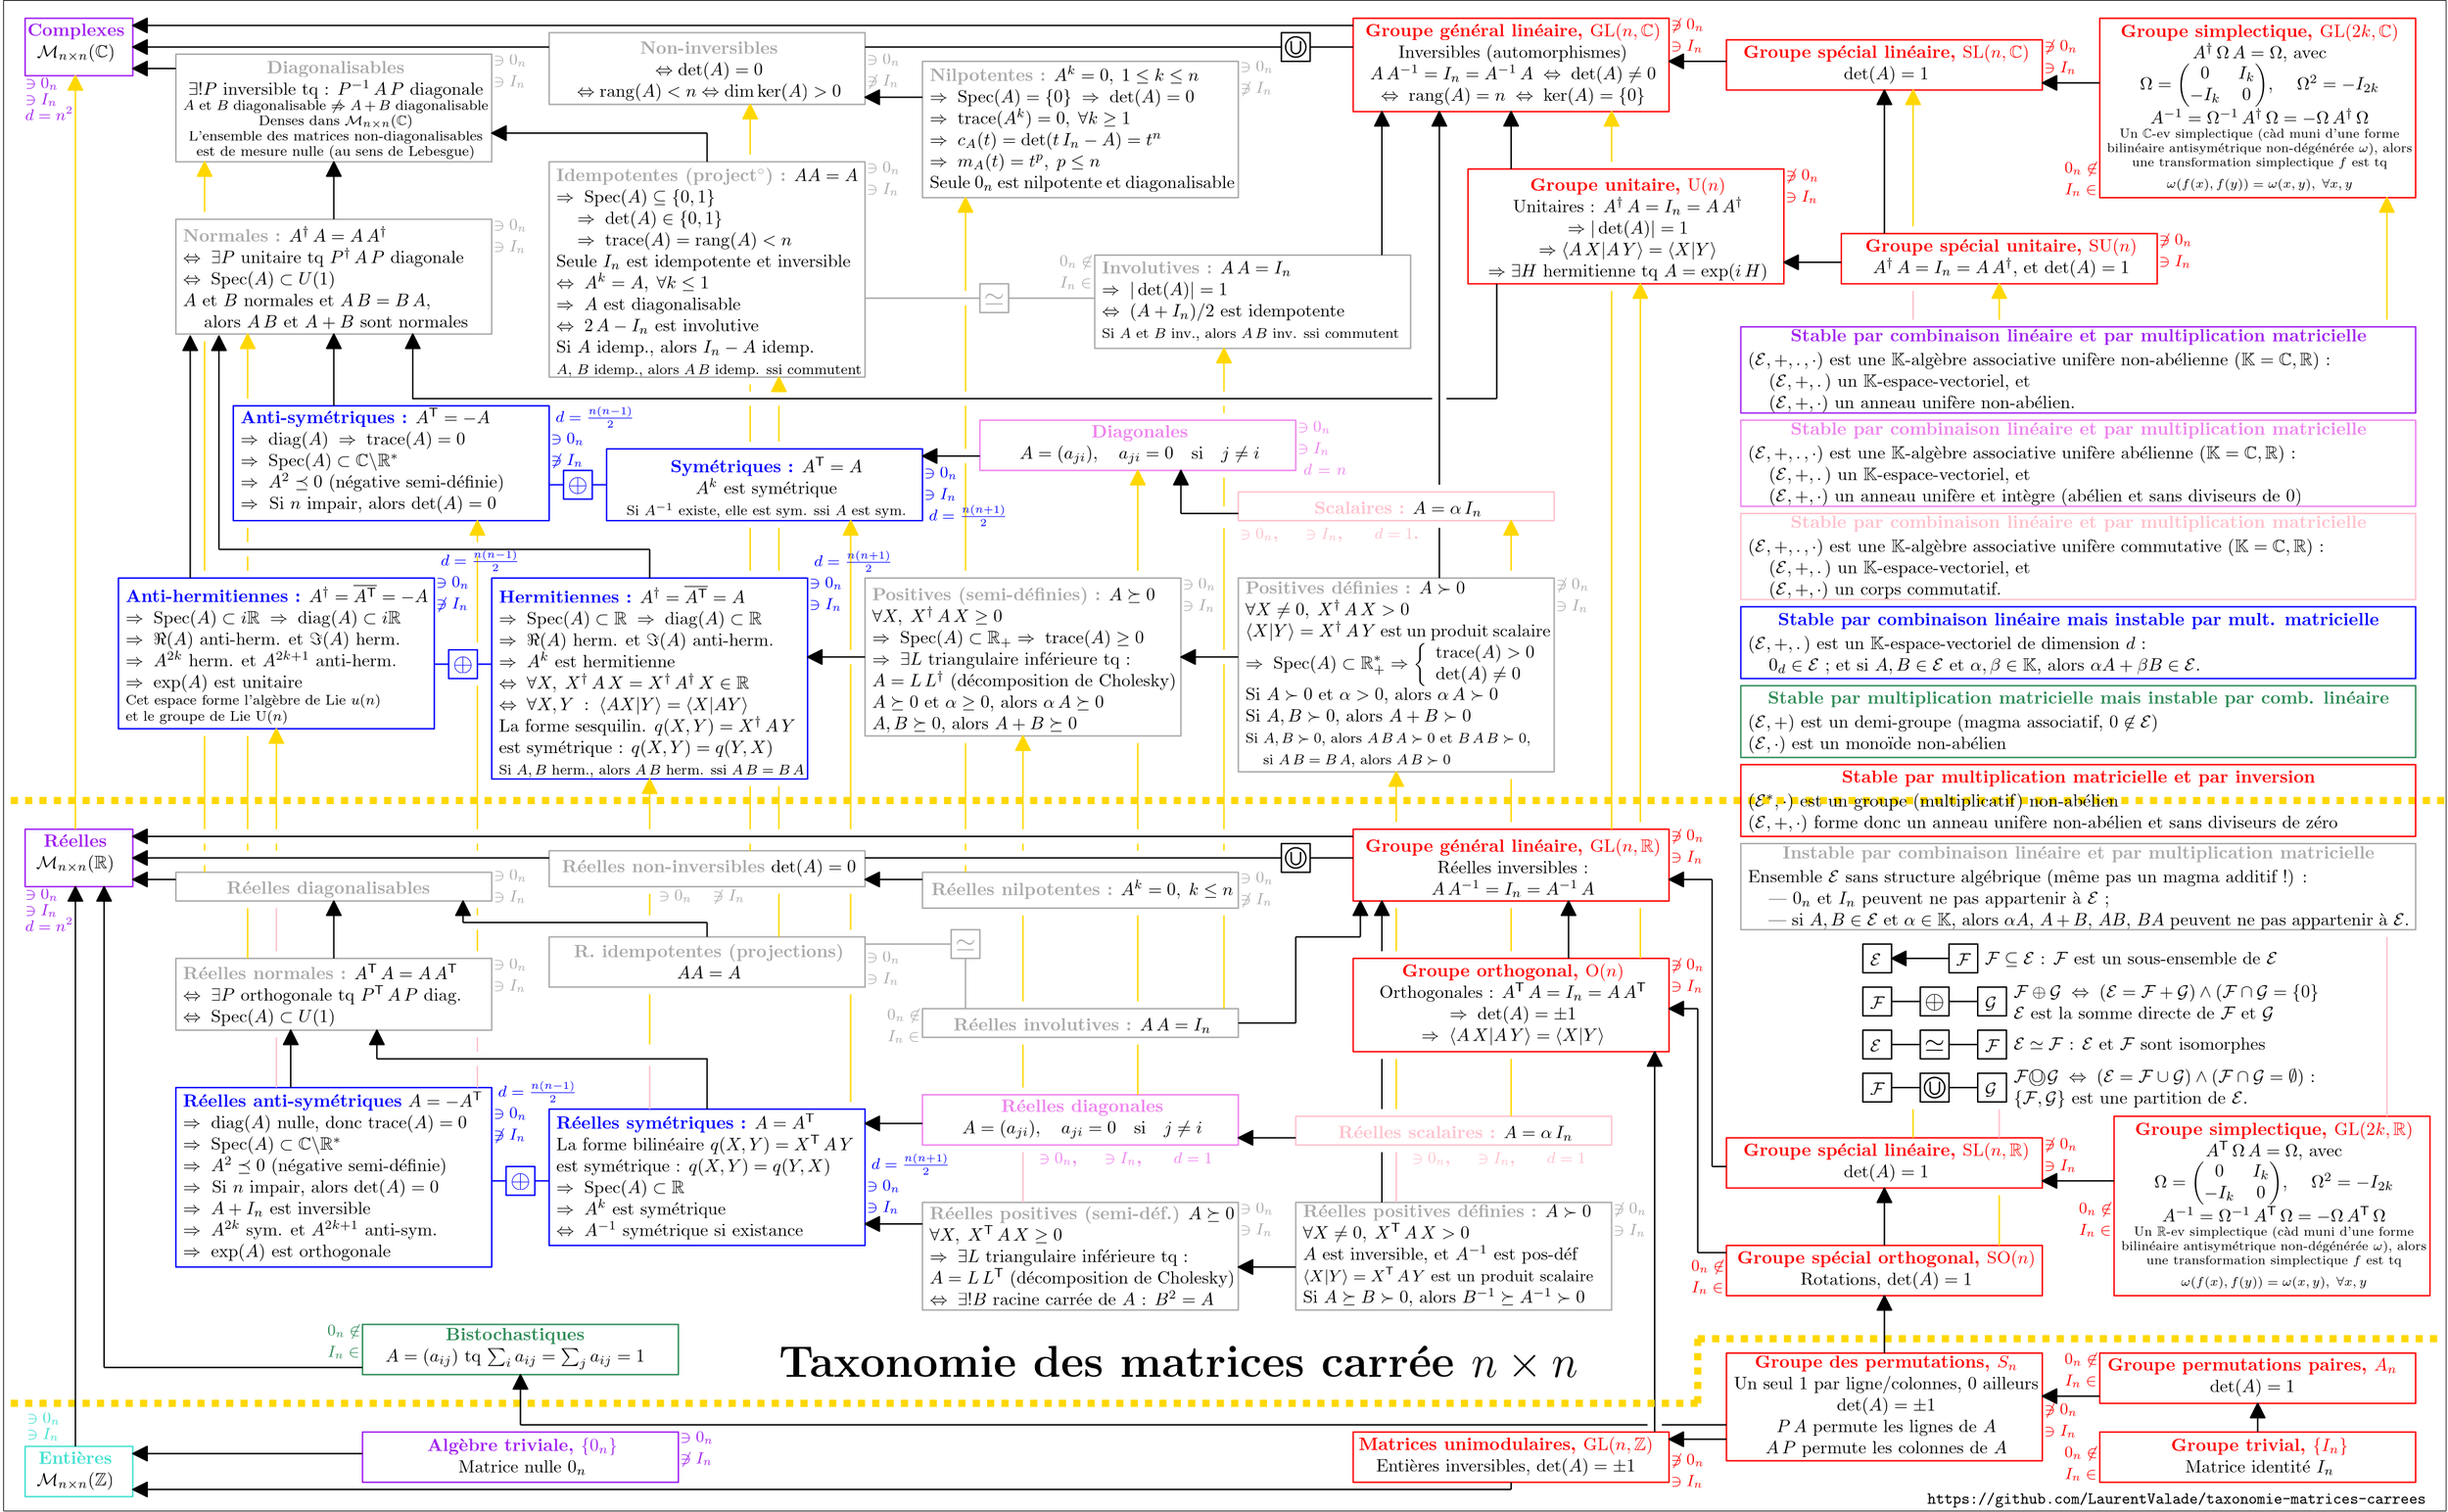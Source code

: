 <?xml version="1.0"?>
<!DOCTYPE ipe SYSTEM "ipe.dtd">
<ipe version="70218" creator="Ipe 7.2.20">
<info created="D:20200627125949" modified="D:20220411235229" title="Toxonomie des matrices carrées" author="Laurent VALADE"/>
<preamble>\usepackage{amsmath}
\usepackage{amssymb}

% Changement de l’espace inter-lignes
% https://tex.stackexchange.com/questions/83855
\usepackage{setspace}
%\renewcommand{\baselinestretch}{1}

% Pour \rotatebox[origin=c]{90}{Texte}
%\usepackage{graphicx}

% Espace fine pour la multiplication
\mathcode`\*=&quot;8000
{\catcode`\*=\active
\gdef*{\mathclose{}\,\mathopen{}}}

% Hyperliens
\usepackage{hyperref}

% Structures algébriques
% Algèbre avec un Anneau Unifère Non-Commutatif
\newcommand{\algebreaunc}[1]{{\color{purple}\textbf{#1}}}
% Algèbre avec un Anneau Intègre
\newcommand{\algebreai}[1]{{\color{violet}\textbf{#1}}}
% Algèbre avec un Corps Commutatif
\newcommand{\algebrecc}[1]{{\color{pink}\textbf{#1}}}
% Espace vectoriel
%\newcommand{\ev}[1]{{\color{black}\textbf{#1}}}
% Espace Vectoriel / Sous-Espace Vectoriel
\newcommand{\evsev}[1]{{\color{blue}\textbf{#1}}}
% Module (EV sur un anneau au lieu d’un corps)
\newcommand{\module}[1]{{\color{turquoise}\textbf{#1}}}
% Monoïde (groupe sans l’inversion)
\newcommand{\monoide}[1]{{\color{seagreen}\textbf{#1}}}
% Groupe
\newcommand{\groupe}[1]{{\color{red}\textbf{#1}}}
% Ensemble non muni d’une structure algébrique
\newcommand{\quelconque}[1]{{\color{darkgray}\textbf{#1}}}

% Opérateurs
\DeclareMathOperator{\tr}{trace}
\DeclareMathOperator{\rang}{rang}
\DeclareMathOperator{\spec}{Spec}
\DeclareMathOperator{\diag}{diag}
\newcommand{\rmT}{\mathsf{T}}


</preamble>
<ipestyle name="basic">
<symbol name="arrow/arc(spx)">
<path stroke="sym-stroke" fill="sym-stroke" pen="sym-pen">
0 0 m
-1 0.333 l
-1 -0.333 l
h
</path>
</symbol>
<symbol name="arrow/farc(spx)">
<path stroke="sym-stroke" fill="white" pen="sym-pen">
0 0 m
-1 0.333 l
-1 -0.333 l
h
</path>
</symbol>
<symbol name="arrow/ptarc(spx)">
<path stroke="sym-stroke" fill="sym-stroke" pen="sym-pen">
0 0 m
-1 0.333 l
-0.8 0 l
-1 -0.333 l
h
</path>
</symbol>
<symbol name="arrow/fptarc(spx)">
<path stroke="sym-stroke" fill="white" pen="sym-pen">
0 0 m
-1 0.333 l
-0.8 0 l
-1 -0.333 l
h
</path>
</symbol>
<symbol name="mark/circle(sx)" transformations="translations">
<path fill="sym-stroke">
0.6 0 0 0.6 0 0 e
0.4 0 0 0.4 0 0 e
</path>
</symbol>
<symbol name="mark/disk(sx)" transformations="translations">
<path fill="sym-stroke">
0.6 0 0 0.6 0 0 e
</path>
</symbol>
<symbol name="mark/fdisk(sfx)" transformations="translations">
<group>
<path fill="sym-fill">
0.5 0 0 0.5 0 0 e
</path>
<path fill="sym-stroke" fillrule="eofill">
0.6 0 0 0.6 0 0 e
0.4 0 0 0.4 0 0 e
</path>
</group>
</symbol>
<symbol name="mark/box(sx)" transformations="translations">
<path fill="sym-stroke" fillrule="eofill">
-0.6 -0.6 m
0.6 -0.6 l
0.6 0.6 l
-0.6 0.6 l
h
-0.4 -0.4 m
0.4 -0.4 l
0.4 0.4 l
-0.4 0.4 l
h
</path>
</symbol>
<symbol name="mark/square(sx)" transformations="translations">
<path fill="sym-stroke">
-0.6 -0.6 m
0.6 -0.6 l
0.6 0.6 l
-0.6 0.6 l
h
</path>
</symbol>
<symbol name="mark/fsquare(sfx)" transformations="translations">
<group>
<path fill="sym-fill">
-0.5 -0.5 m
0.5 -0.5 l
0.5 0.5 l
-0.5 0.5 l
h
</path>
<path fill="sym-stroke" fillrule="eofill">
-0.6 -0.6 m
0.6 -0.6 l
0.6 0.6 l
-0.6 0.6 l
h
-0.4 -0.4 m
0.4 -0.4 l
0.4 0.4 l
-0.4 0.4 l
h
</path>
</group>
</symbol>
<symbol name="mark/cross(sx)" transformations="translations">
<group>
<path fill="sym-stroke">
-0.43 -0.57 m
0.57 0.43 l
0.43 0.57 l
-0.57 -0.43 l
h
</path>
<path fill="sym-stroke">
-0.43 0.57 m
0.57 -0.43 l
0.43 -0.57 l
-0.57 0.43 l
h
</path>
</group>
</symbol>
<symbol name="arrow/fnormal(spx)">
<path stroke="sym-stroke" fill="white" pen="sym-pen">
0 0 m
-1 0.333 l
-1 -0.333 l
h
</path>
</symbol>
<symbol name="arrow/pointed(spx)">
<path stroke="sym-stroke" fill="sym-stroke" pen="sym-pen">
0 0 m
-1 0.333 l
-0.8 0 l
-1 -0.333 l
h
</path>
</symbol>
<symbol name="arrow/fpointed(spx)">
<path stroke="sym-stroke" fill="white" pen="sym-pen">
0 0 m
-1 0.333 l
-0.8 0 l
-1 -0.333 l
h
</path>
</symbol>
<symbol name="arrow/linear(spx)">
<path stroke="sym-stroke" pen="sym-pen">
-1 0.333 m
0 0 l
-1 -0.333 l
</path>
</symbol>
<symbol name="arrow/fdouble(spx)">
<path stroke="sym-stroke" fill="white" pen="sym-pen">
0 0 m
-1 0.333 l
-1 -0.333 l
h
-1 0 m
-2 0.333 l
-2 -0.333 l
h
</path>
</symbol>
<symbol name="arrow/double(spx)">
<path stroke="sym-stroke" fill="sym-stroke" pen="sym-pen">
0 0 m
-1 0.333 l
-1 -0.333 l
h
-1 0 m
-2 0.333 l
-2 -0.333 l
h
</path>
</symbol>
<symbol name="arrow/mid-normal(spx)">
<path stroke="sym-stroke" fill="sym-stroke" pen="sym-pen">
0.5 0 m
-0.5 0.333 l
-0.5 -0.333 l
h
</path>
</symbol>
<symbol name="arrow/mid-fnormal(spx)">
<path stroke="sym-stroke" fill="white" pen="sym-pen">
0.5 0 m
-0.5 0.333 l
-0.5 -0.333 l
h
</path>
</symbol>
<symbol name="arrow/mid-pointed(spx)">
<path stroke="sym-stroke" fill="sym-stroke" pen="sym-pen">
0.5 0 m
-0.5 0.333 l
-0.3 0 l
-0.5 -0.333 l
h
</path>
</symbol>
<symbol name="arrow/mid-fpointed(spx)">
<path stroke="sym-stroke" fill="white" pen="sym-pen">
0.5 0 m
-0.5 0.333 l
-0.3 0 l
-0.5 -0.333 l
h
</path>
</symbol>
<symbol name="arrow/mid-double(spx)">
<path stroke="sym-stroke" fill="sym-stroke" pen="sym-pen">
1 0 m
0 0.333 l
0 -0.333 l
h
0 0 m
-1 0.333 l
-1 -0.333 l
h
</path>
</symbol>
<symbol name="arrow/mid-fdouble(spx)">
<path stroke="sym-stroke" fill="white" pen="sym-pen">
1 0 m
0 0.333 l
0 -0.333 l
h
0 0 m
-1 0.333 l
-1 -0.333 l
h
</path>
</symbol>
<pen name="heavier" value="0.8"/>
<pen name="fat" value="1.2"/>
<pen name="ultrafat" value="4"/>
<symbolsize name="large" value="5"/>
<symbolsize name="small" value="2"/>
<symbolsize name="tiny" value="1.1"/>
<arrowsize name="large" value="10"/>
<arrowsize name="small" value="5"/>
<arrowsize name="tiny" value="3"/>
<color name="red" value="1 0 0"/>
<color name="blue" value="0 0 1"/>
<color name="green" value="0 1 0"/>
<color name="yellow" value="1 1 0"/>
<color name="orange" value="1 0.647 0"/>
<color name="gold" value="1 0.843 0"/>
<color name="purple" value="0.627 0.125 0.941"/>
<color name="gray" value="0.745"/>
<color name="brown" value="0.647 0.165 0.165"/>
<color name="navy" value="0 0 0.502"/>
<color name="pink" value="1 0.753 0.796"/>
<color name="seagreen" value="0.18 0.545 0.341"/>
<color name="turquoise" value="0.251 0.878 0.816"/>
<color name="violet" value="0.933 0.51 0.933"/>
<color name="darkblue" value="0 0 0.545"/>
<color name="darkcyan" value="0 0.545 0.545"/>
<color name="darkgray" value="0.663"/>
<color name="darkgreen" value="0 0.392 0"/>
<color name="darkmagenta" value="0.545 0 0.545"/>
<color name="darkorange" value="1 0.549 0"/>
<color name="darkred" value="0.545 0 0"/>
<color name="lightblue" value="0.678 0.847 0.902"/>
<color name="lightcyan" value="0.878 1 1"/>
<color name="lightgray" value="0.98"/>
<color name="lightgreen" value="0.565 0.933 0.565"/>
<color name="lightyellow" value="1 1 0.878"/>
<dashstyle name="dotted" value="[1 3] 0"/>
<dashstyle name="dashed" value="[4] 0"/>
<dashstyle name="dash dotted" value="[4 2 1 2] 0"/>
<dashstyle name="dash dot dotted" value="[4 2 1 2 1 2] 0"/>
<textsize name="large" value="\large"/>
<textsize name="Large" value="\Large"/>
<textsize name="LARGE" value="\LARGE"/>
<textsize name="huge" value="\huge"/>
<textsize name="Huge" value="\Huge"/>
<textsize name="small" value="\small"/>
<textsize name="footnote" value="\footnotesize"/>
<textsize name="tiny" value="\tiny"/>
<textstyle name="center" begin="\begin{center}" end="\end{center}"/>
<textstyle name="itemize" begin="\begin{itemize}" end="\end{itemize}"/>
<textstyle name="item" begin="\begin{itemize}\item{}" end="\end{itemize}"/>
<gridsize name="4 pts" value="4"/>
<gridsize name="8 pts (~3 mm)" value="8"/>
<gridsize name="16 pts (~6 mm)" value="16"/>
<gridsize name="32 pts (~12 mm)" value="32"/>
<gridsize name="10 pts (~3.5 mm)" value="10"/>
<gridsize name="20 pts (~7 mm)" value="20"/>
<gridsize name="14 pts (~5 mm)" value="14"/>
<gridsize name="28 pts (~10 mm)" value="28"/>
<gridsize name="56 pts (~20 mm)" value="56"/>
<anglesize name="90 deg" value="90"/>
<anglesize name="60 deg" value="60"/>
<anglesize name="45 deg" value="45"/>
<anglesize name="30 deg" value="30"/>
<anglesize name="22.5 deg" value="22.5"/>
<opacity name="10%" value="0.1"/>
<opacity name="30%" value="0.3"/>
<opacity name="50%" value="0.5"/>
<opacity name="75%" value="0.75"/>
<tiling name="falling" angle="-60" step="4" width="1"/>
<tiling name="rising" angle="30" step="4" width="1"/>
</ipestyle>
<ipestyle name="a3paper">
<symbol name="arrow/arc(spx)">
<path stroke="sym-stroke" fill="sym-stroke" pen="sym-pen">
0 0 m
-1 0.333 l
-1 -0.333 l
h
</path>
</symbol>
<symbol name="arrow/farc(spx)">
<path stroke="sym-stroke" fill="white" pen="sym-pen">
0 0 m
-1 0.333 l
-1 -0.333 l
h
</path>
</symbol>
<symbol name="arrow/ptarc(spx)">
<path stroke="sym-stroke" fill="sym-stroke" pen="sym-pen">
0 0 m
-1 0.333 l
-0.8 0 l
-1 -0.333 l
h
</path>
</symbol>
<symbol name="arrow/fptarc(spx)">
<path stroke="sym-stroke" fill="white" pen="sym-pen">
0 0 m
-1 0.333 l
-0.8 0 l
-1 -0.333 l
h
</path>
</symbol>
<symbol name="mark/circle(sx)" transformations="translations">
<path fill="sym-stroke">
0.6 0 0 0.6 0 0 e
0.4 0 0 0.4 0 0 e
</path>
</symbol>
<symbol name="mark/disk(sx)" transformations="translations">
<path fill="sym-stroke">
0.6 0 0 0.6 0 0 e
</path>
</symbol>
<symbol name="mark/fdisk(sfx)" transformations="translations">
<group>
<path fill="sym-fill">
0.5 0 0 0.5 0 0 e
</path>
<path fill="sym-stroke" fillrule="eofill">
0.6 0 0 0.6 0 0 e
0.4 0 0 0.4 0 0 e
</path>
</group>
</symbol>
<symbol name="mark/box(sx)" transformations="translations">
<path fill="sym-stroke" fillrule="eofill">
-0.6 -0.6 m
0.6 -0.6 l
0.6 0.6 l
-0.6 0.6 l
h
-0.4 -0.4 m
0.4 -0.4 l
0.4 0.4 l
-0.4 0.4 l
h
</path>
</symbol>
<symbol name="mark/square(sx)" transformations="translations">
<path fill="sym-stroke">
-0.6 -0.6 m
0.6 -0.6 l
0.6 0.6 l
-0.6 0.6 l
h
</path>
</symbol>
<symbol name="mark/fsquare(sfx)" transformations="translations">
<group>
<path fill="sym-fill">
-0.5 -0.5 m
0.5 -0.5 l
0.5 0.5 l
-0.5 0.5 l
h
</path>
<path fill="sym-stroke" fillrule="eofill">
-0.6 -0.6 m
0.6 -0.6 l
0.6 0.6 l
-0.6 0.6 l
h
-0.4 -0.4 m
0.4 -0.4 l
0.4 0.4 l
-0.4 0.4 l
h
</path>
</group>
</symbol>
<symbol name="mark/cross(sx)" transformations="translations">
<group>
<path fill="sym-stroke">
-0.43 -0.57 m
0.57 0.43 l
0.43 0.57 l
-0.57 -0.43 l
h
</path>
<path fill="sym-stroke">
-0.43 0.57 m
0.57 -0.43 l
0.43 -0.57 l
-0.57 0.43 l
h
</path>
</group>
</symbol>
<symbol name="arrow/fnormal(spx)">
<path stroke="sym-stroke" fill="white" pen="sym-pen">
0 0 m
-1 0.333 l
-1 -0.333 l
h
</path>
</symbol>
<symbol name="arrow/pointed(spx)">
<path stroke="sym-stroke" fill="sym-stroke" pen="sym-pen">
0 0 m
-1 0.333 l
-0.8 0 l
-1 -0.333 l
h
</path>
</symbol>
<symbol name="arrow/fpointed(spx)">
<path stroke="sym-stroke" fill="white" pen="sym-pen">
0 0 m
-1 0.333 l
-0.8 0 l
-1 -0.333 l
h
</path>
</symbol>
<symbol name="arrow/linear(spx)">
<path stroke="sym-stroke" pen="sym-pen">
-1 0.333 m
0 0 l
-1 -0.333 l
</path>
</symbol>
<symbol name="arrow/fdouble(spx)">
<path stroke="sym-stroke" fill="white" pen="sym-pen">
0 0 m
-1 0.333 l
-1 -0.333 l
h
-1 0 m
-2 0.333 l
-2 -0.333 l
h
</path>
</symbol>
<symbol name="arrow/double(spx)">
<path stroke="sym-stroke" fill="sym-stroke" pen="sym-pen">
0 0 m
-1 0.333 l
-1 -0.333 l
h
-1 0 m
-2 0.333 l
-2 -0.333 l
h
</path>
</symbol>
<symbol name="arrow/mid-normal(spx)">
<path stroke="sym-stroke" fill="sym-stroke" pen="sym-pen">
0.5 0 m
-0.5 0.333 l
-0.5 -0.333 l
h
</path>
</symbol>
<symbol name="arrow/mid-fnormal(spx)">
<path stroke="sym-stroke" fill="white" pen="sym-pen">
0.5 0 m
-0.5 0.333 l
-0.5 -0.333 l
h
</path>
</symbol>
<symbol name="arrow/mid-pointed(spx)">
<path stroke="sym-stroke" fill="sym-stroke" pen="sym-pen">
0.5 0 m
-0.5 0.333 l
-0.3 0 l
-0.5 -0.333 l
h
</path>
</symbol>
<symbol name="arrow/mid-fpointed(spx)">
<path stroke="sym-stroke" fill="white" pen="sym-pen">
0.5 0 m
-0.5 0.333 l
-0.3 0 l
-0.5 -0.333 l
h
</path>
</symbol>
<symbol name="arrow/mid-double(spx)">
<path stroke="sym-stroke" fill="sym-stroke" pen="sym-pen">
1 0 m
0 0.333 l
0 -0.333 l
h
0 0 m
-1 0.333 l
-1 -0.333 l
h
</path>
</symbol>
<symbol name="arrow/mid-fdouble(spx)">
<path stroke="sym-stroke" fill="white" pen="sym-pen">
1 0 m
0 0.333 l
0 -0.333 l
h
0 0 m
-1 0.333 l
-1 -0.333 l
h
</path>
</symbol>
<pen name="heavier" value="0.8"/>
<pen name="fat" value="1.2"/>
<pen name="ultrafat" value="4"/>
<symbolsize name="large" value="5"/>
<symbolsize name="small" value="2"/>
<symbolsize name="tiny" value="1.1"/>
<arrowsize name="large" value="10"/>
<arrowsize name="small" value="5"/>
<arrowsize name="tiny" value="3"/>
<color name="red" value="1 0 0"/>
<color name="blue" value="0 0 1"/>
<color name="green" value="0 1 0"/>
<color name="yellow" value="1 1 0"/>
<color name="orange" value="1 0.647 0"/>
<color name="gold" value="1 0.843 0"/>
<color name="purple" value="0.627 0.125 0.941"/>
<color name="gray" value="0.745"/>
<color name="brown" value="0.647 0.165 0.165"/>
<color name="navy" value="0 0 0.502"/>
<color name="pink" value="1 0.753 0.796"/>
<color name="seagreen" value="0.18 0.545 0.341"/>
<color name="turquoise" value="0.251 0.878 0.816"/>
<color name="violet" value="0.933 0.51 0.933"/>
<color name="darkblue" value="0 0 0.545"/>
<color name="darkcyan" value="0 0.545 0.545"/>
<color name="darkgray" value="0.663"/>
<color name="darkgreen" value="0 0.392 0"/>
<color name="darkmagenta" value="0.545 0 0.545"/>
<color name="darkorange" value="1 0.549 0"/>
<color name="darkred" value="0.545 0 0"/>
<color name="lightblue" value="0.678 0.847 0.902"/>
<color name="lightcyan" value="0.878 1 1"/>
<color name="lightgray" value="0.98"/>
<color name="lightgreen" value="0.565 0.933 0.565"/>
<color name="lightyellow" value="1 1 0.878"/>
<dashstyle name="dotted" value="[1 3] 0"/>
<dashstyle name="dashed" value="[4] 0"/>
<dashstyle name="dash dotted" value="[4 2 1 2] 0"/>
<dashstyle name="dash dot dotted" value="[4 2 1 2 1 2] 0"/>
<textsize name="large" value="\large"/>
<textsize name="Large" value="\Large"/>
<textsize name="LARGE" value="\LARGE"/>
<textsize name="huge" value="\huge"/>
<textsize name="Huge" value="\Huge"/>
<textsize name="small" value="\small"/>
<textsize name="footnote" value="\footnotesize"/>
<textsize name="tiny" value="\tiny"/>
<textstyle name="center" begin="\begin{center}" end="\end{center}"/>
<textstyle name="itemize" begin="\begin{itemize}" end="\end{itemize}"/>
<textstyle name="item" begin="\begin{itemize}\item{}" end="\end{itemize}"/>
<gridsize name="4 pts" value="4"/>
<gridsize name="8 pts (~3 mm)" value="8"/>
<gridsize name="16 pts (~6 mm)" value="16"/>
<gridsize name="32 pts (~12 mm)" value="32"/>
<gridsize name="10 pts (~3.5 mm)" value="10"/>
<gridsize name="20 pts (~7 mm)" value="20"/>
<gridsize name="14 pts (~5 mm)" value="14"/>
<gridsize name="28 pts (~10 mm)" value="28"/>
<gridsize name="56 pts (~20 mm)" value="56"/>
<anglesize name="90 deg" value="90"/>
<anglesize name="60 deg" value="60"/>
<anglesize name="45 deg" value="45"/>
<anglesize name="30 deg" value="30"/>
<anglesize name="22.5 deg" value="22.5"/>
<opacity name="10%" value="0.1"/>
<opacity name="30%" value="0.3"/>
<opacity name="50%" value="0.5"/>
<opacity name="75%" value="0.75"/>
<layout paper="1361 842" origin="0 0" frame="1361 842"/>
<tiling name="falling" angle="-60" step="4" width="1"/>
<tiling name="rising" angle="30" step="4" width="1"/>
</ipestyle>
<page>
<layer name="alpha"/>
<view layers="alpha" active="alpha"/>
<path layer="alpha" matrix="1 0 0 1 0 8" stroke="black" fill="white" pen="heavier">
712 816 m
712 800 l
728 800 l
728 816 l
h
</path>
<path matrix="1 0 0 1 364 -228" stroke="black">
16 832 m
16 832 l
16 832 l
16 832 l
h
</path>
<text matrix="1 0 0 1 -140 -131.019" transformations="translations" pos="240 816" stroke="black" type="label" width="170.079" height="31.019" depth="26.09" valign="baseline">\begin{minipage}{6cm}
\quelconque{Normales :} $A^\dag * A = A * A^\dag$ \\
$\Leftrightarrow \; \exists P$ unitaire tq $P^{\dag} * A * P$ diagonale \\
$\Leftrightarrow \; \spec(A) \subset U(1)$ \\
$A$ et $B$ normales et $A * B = B * A$, \\
\phantom{m} alors $A * B$ et $A + B$ sont normales
\end{minipage}</text>
<path matrix="1 0 0 1 0 12" stroke="darkgray" pen="heavier">
96 708 m
96 644 l
272 644 l
272 708 l
h
</path>
<text matrix="1 0 0 1 -108 -233.08" transformations="translations" pos="240 816" stroke="black" type="label" width="170.079" height="31.85" depth="26.92" valign="baseline">\begin{minipage}{6cm}
%\begin{center}
\evsev{Anti-symétriques :} $A^\rmT = -A$ \\
$\Rightarrow \; \diag(A) \; \Rightarrow \; \tr(A) = 0$ \\
$\Rightarrow \; \spec(A) \subset \mathbb{C} \backslash \mathbb{R}^\ast$ \\
$\Rightarrow \; A^2 \preceq 0$ (négative semi-définie) \\
$\Rightarrow \;$ Si $n$ impair, alors $\det(A) = 0$
%\end{center}
\end{minipage}</text>
<path matrix="1 0 0 1 32 0" stroke="blue" pen="heavier">
96 616 m
96 552 l
272 552 l
272 616 l
h
</path>
<text matrix="1 0 0 1 100 -248" transformations="translations" pos="240 816" stroke="black" type="label" width="170.079" height="19.438" depth="14.48" valign="baseline">\begin{minipage}{6cm}
\begin{center}
\evsev{Symétriques :} $A^\rmT = A$ \\
$A^k$ est symétrique \\
{\footnotesize Si $A^{-1}$ existe, elle est sym. ssi $A$ est sym.}
\end{center}
\end{minipage}</text>
<path matrix="1 0 0 1 32 -12" stroke="blue" pen="heavier">
304 604 m
304 564 l
480 564 l
480 604 l
h
</path>
<path stroke="purple" pen="heavier">
12 832 m
12 800 l
72 800 l
72 832 l
h
</path>
<text matrix="1 0 0 1 -20 0" transformations="translations" pos="32 816" stroke="black" type="label" width="56.693" height="13.164" depth="8.2" valign="baseline">\begin{minipage}[c]{2cm}
\begin{center}
\algebreaunc{Complexes} \\
$\mathcal{M}_{n \times n}(\mathbb{C})$
\end{center}
\end{minipage}</text>
<text matrix="1 0 0 1 -16 -452" transformations="translations" pos="32 816" stroke="black" type="label" width="47.821" height="13.164" depth="8.2" valign="baseline">\begin{minipage}[c]{48pt}
\begin{center}
\algebreaunc{Réelles} \\
$\mathcal{M}_{n \times n}(\mathbb{R})$
\end{center}
\end{minipage}</text>
<path stroke="purple" pen="heavier">
12 380 m
12 348 l
72 348 l
72 380 l
h
</path>
<text matrix="1 0 0 1 -16 -796" transformations="translations" pos="32 816" stroke="black" type="label" width="47.821" height="13.164" depth="8.2" valign="baseline">\begin{minipage}[c]{48pt}
\begin{center}
\module{Entières} \\
$\mathcal{M}_{n \times n}(\mathbb{Z})$
\end{center}
\end{minipage}</text>
<path matrix="1 0 0 1 -4 -524" stroke="turquoise" pen="heavier">
16 560 m
16 532 l
76 532 l
76 560 l
h
</path>
<text matrix="1 0 0 1 516 28" transformations="translations" pos="448 776" stroke="black" type="label" width="170.079" height="13.448" depth="8.47" valign="baseline">\begin{minipage}{6cm}
\begin{center}
\groupe{Groupe spécial linéaire, $\mathrm{SL}(n, \mathbb{C})$} \\
$\det(A) = 1$
\end{center}
\end{minipage}</text>
<path stroke="red" pen="heavier">
960 820 m
960 792 l
1136 792 l
1136 820 l
h
</path>
<text matrix="1 0 0 1 372 -64" transformations="translations" pos="448 776" stroke="black" type="label" width="170.079" height="31.353" depth="26.43" valign="baseline">\begin{minipage}{6cm}
\begin{center}
\groupe{Groupe unitaire, $\mathrm{U}(n)$} \\
Unitaires : $A^\dag * A = I_n = A * A^\dag$ \\
$\Rightarrow | \det(A) | = 1$ \\
$\Rightarrow \langle A * X | A * Y \rangle = \langle X | Y \rangle$ \\
$\Rightarrow \exists H$ hermitienne tq $A = \exp(i * H)$ \\
\end{center}
\end{minipage}</text>
<path matrix="1 0 0 1 64 0" stroke="red" pen="heavier">
752 748 m
752 684 l
928 684 l
928 748 l
h
</path>
<text matrix="1 0 0 1 580 -80" transformations="translations" pos="448 776" stroke="black" type="label" width="170.079" height="13.448" depth="8.47" valign="baseline">\begin{minipage}{6cm}
\begin{center}
\groupe{Groupe spécial unitaire, $\mathrm{SU}(n)$} \\
$A^\dag * A = I_n = A * A^\dag$, et $\det(A) = 1$
\end{center}
\end{minipage}</text>
<path matrix="1 0 0 1 64 -16" stroke="red" pen="heavier">
960 728 m
960 700 l
1136 700 l
1136 728 l
h
</path>
<text matrix="1 0 0 1 308 28" transformations="translations" pos="448 776" stroke="black" type="label" width="170.079" height="25.388" depth="20.44" valign="baseline">\begin{minipage}{6cm}
\begin{center}
\groupe{Groupe général linéaire, $\mathrm{GL}(n, \mathbb{C})$} \\
Inversibles (automorphismes) \\
$A \, A^{-1} = I_n = A^{-1} \, A \; \Leftrightarrow \; \det(A) \neq 0$ \\
$\Leftrightarrow \; \rang(A) = n \; \Leftrightarrow \; \ker(A) = \{0\}$ \\
\end{center}
\end{minipage}</text>
<path stroke="red" pen="heavier">
752 832 m
752 780 l
928 780 l
928 832 l
h
</path>
<text matrix="1 0 0 1 -172 -344" transformations="translations" pos="240 816" stroke="black" type="label" width="170.079" height="44.415" depth="39.52" valign="baseline">\begin{minipage}{6cm}
%
\begin{minipage}{6cm}
\evsev{Anti-hermitiennes :} $A^\dag = \overline{A^\rmT} = - A$ \\
$\Rightarrow \; \spec(A) \subset i \mathbb{R} \;\Rightarrow \; \diag(A) \subset i \mathbb{R}$ \\
$\Rightarrow \; \Re(A)$ anti-herm. et $\Im(A)$ herm. \\
$\Rightarrow \; A^{2k}$ herm. et $A^{2k+1}$ anti-herm. \\
$\Rightarrow \; \exp(A)$ est unitaire
\end{minipage}
%
\begin{minipage}{6cm}
\begin{spacing}{.5}
	{\footnotesize%
		Cet espace forme l’algèbre de Lie $u(n)$ \\
		et le groupe de Lie $\mathrm{U}(n)$
	}
\end{spacing}
\end{minipage}
%
\end{minipage}</text>
<path stroke="blue" pen="heavier">
64 520 m
64 436 l
240 436 l
240 520 l
h
</path>
<text matrix="1 0 0 1 36 -356" transformations="translations" pos="240 816" stroke="black" type="label" width="170.079" height="55.885" depth="51.02" valign="baseline">\begin{minipage}{6cm}
\evsev{Hermitiennes :} $A^\dag = \overline{A^\rmT} = A$ \\
$\Rightarrow \; \spec(A) \subset \mathbb{R} \; \Rightarrow \; \diag(A) \subset \mathbb{R}$ \\
$\Rightarrow \; \Re(A)$ herm. et $\Im(A)$ anti-herm. \\
$\Rightarrow \; A^{k}$ est hermitienne \\
$\Leftrightarrow \; \forall X, \; X^\dag * A * X = X^\dag * A^\dag * X \in \mathbb{R}$ \\
$\Leftrightarrow \; \forall X, Y \; : \; \langle A X | Y \rangle = \langle X | A Y \rangle$ \\
La forme sesquilin. $q(X, Y) = X^\dag * A * Y$ \\
est symétrique : $q(X, Y) = q(Y, X)$ \\
{\footnotesize Si $A, B$ herm., alors $A * B$ herm. ssi $A * B = B * A$}
\end{minipage}</text>
<path stroke="blue" pen="heavier">
272 520 m
272 408 l
448 408 l
448 520 l
h
</path>
<text matrix="1 0 0 1 244 -344" transformations="translations" pos="240 816" stroke="black" type="label" width="170.079" height="43.02" depth="38.12" valign="baseline">\begin{minipage}{6cm}
\quelconque{Positives (semi-définies) :} $A \succeq 0$ \\
$\forall X, \; X^\dag * A * X \geq 0$ \\
$\Rightarrow \; \spec(A) \subset \mathbb{R}_+\Rightarrow \; \tr(A) \geq 0$ \\
$\Rightarrow \; \exists L$ triangulaire inférieure tq :\\
$A = L * L^\dag$ (décomposition de Cholesky) \\
$A \succeq 0$ et $\alpha \geq 0$, alors $\alpha * A \succeq 0$ \\
$A, B \succeq 0$, alors $A + B \succeq 0$
\end{minipage}</text>
<path matrix="1 0 0 1 16 -40" stroke="darkgray" pen="heavier">
464 560 m
464 472 l
640 472 l
640 560 l
h
</path>
<text matrix="1 0 0 1 452 -352" transformations="translations" pos="240 816" stroke="black" type="label" width="170.079" height="54.216" depth="49.34" valign="baseline">\begin{minipage}{6cm}
\quelconque{Positives définies :} $A \succ 0$ \\
$\forall X \neq 0, \; X^\dag * A * X &gt; 0$ \\
$\langle X | Y \rangle = X^\dag * A * Y$ est un produit scalaire \\
$\displaystyle \Rightarrow \; \spec(A) \subset \mathbb{R}_+^\ast \Rightarrow \left\{ \begin{array}{l} \tr(A) &gt; 0 \\ \det(A) \neq 0 \end{array} \right.$ \\
Si $A \succ 0$ et $\alpha &gt; 0$, alors $\alpha * A \succ 0$ \\
Si $A, B \succ 0$, alors $A + B \succ 0$ \\
{\footnotesize Si $A, B \succ 0$, alors $A * B * A \succ 0$ et $B * A * B \succ 0$, \\
\phantom{m} si $A * B = B * A$, alors $A * B \succ 0$}
\end{minipage}</text>
<path matrix="1 0 0 1 -240 -84" stroke="darkgray" pen="heavier">
928 604 m
928 496 l
1104 496 l
1104 604 l
h
</path>
<text matrix="1 0 0 1 308 -224" transformations="translations" pos="240 816" stroke="black" type="label" width="170.079" height="13.344" depth="8.38" valign="baseline">\begin{minipage}{6cm}
\begin{center}
\algebreai{Diagonales} \\
$A = (a_{ji}), \quad a_{ji} = 0 \quad \text{si} \quad j \neq i$
\end{center}
\end{minipage}</text>
<path matrix="1 0 0 1 32 4" stroke="violet" pen="heavier">
512 604 m
512 576 l
688 576 l
688 604 l
h
</path>
<text matrix="1 0 0 1 452 -260" transformations="translations" pos="240 816" stroke="black" type="label" width="170.079" height="6.703" depth="1.71" valign="baseline">\begin{minipage}{6cm}
\begin{center}
\algebrecc{Scalaires :} $A = \alpha * I_n$
\end{center}
\end{minipage}</text>
<path matrix="1 0 0 1 -32 -36" stroke="pink" pen="heavier">
720 604 m
720 588 l
896 588 l
896 604 l
h
</path>
<text matrix="1 0 0 1 68 -16" transformations="translations" pos="240 816" stroke="black" type="label" width="170.079" height="19.139" depth="14.18" valign="baseline">\begin{minipage}{6cm}
\begin{center}
\quelconque{Non-inversibles} \\
$\Leftrightarrow \det(A) = 0$ \\
$\Leftrightarrow \rang(A) &lt; n \Leftrightarrow \dim \ker(A) &gt; 0$
%{\footnotesize%
%	$\det(A) = 0 \; \Leftrightarrow \; \rang(A) &lt; n \; \Leftrightarrow \; \dim \ker(A) &gt; 0$
%}
\end{center}
\end{minipage}</text>
<path matrix="1 0 0 1 -32 40" stroke="darkgray" pen="heavier">
336 784 m
336 744 l
512 744 l
512 784 l
h
</path>
<text matrix="1 0 0 1 276 -48" transformations="translations" pos="240 816" stroke="black" type="label" width="170.079" height="37.541" depth="32.63" valign="baseline">\begin{minipage}{6cm}
\quelconque{Nilpotentes :} $A^k = 0, \; 1 \leq k \leq n$ \\
$\Rightarrow \; \spec(A) = \{0\} \; \Rightarrow \; \det(A) = 0$ \\
$\Rightarrow \; \tr(A^k) = 0, \; \forall k \geq 1$ \\
$\Rightarrow \; c_A(t) = \det(t * I_n - A) = t^n$ \\
$\Rightarrow \; m_A(t) = t^p, \; p \leq n$ \\
Seule $0_n$ est nilpotente et diagonalisable
\end{minipage}</text>
<path matrix="1 0 0 1 0 56" stroke="darkgray" pen="heavier">
512 752 m
512 676 l
688 676 l
688 752 l
h
</path>
<text matrix="1 0 0 1 724 4" transformations="translations" pos="448 776" stroke="black" type="label" width="170.079" height="49.105" depth="44.23" valign="baseline">\begin{minipage}{6cm}
\begin{center}
\groupe{Groupe simplectique, $\mathrm{GL}(2k, \mathbb{C})$} \\
$A^\dag * \Omega * A = \Omega$, avec \\
$\Omega = \begin{pmatrix} 0 &amp; I_k \\ -I_k &amp; 0 \end{pmatrix}$, \quad $\Omega^2 = - I_{2k}$ \\
$A^{-1} = \Omega^{-1} * A^\dag * \Omega = - \Omega * A^\dag * \Omega$ \\
{\scriptsize
Un $\mathbb{C}$-ev simplectique (càd muni d’une forme bilinéaire antisymétrique non-dégénérée $\omega$), alors une transformation simplectique $f$ est tq \\
$\omega(f(x), f(y)) = \omega(x, y), \; \forall x, y$
}
\end{center}
\end{minipage}</text>
<path matrix="1 0 0 1 -4 4" stroke="red" pen="heavier">
1172 828 m
1172 728 l
1348 728 l
1348 828 l
h
</path>
<text matrix="1 0 0 1 -140 -632" transformations="translations" pos="240 816" stroke="black" type="label" width="170.079" height="49.755" depth="44.88" valign="baseline">\begin{minipage}{6cm}
\evsev{Réelles anti-symétriques} $A = - A^\rmT$ \\
$\Rightarrow \; \diag(A)$ nulle, donc $\tr(A) = 0$ \\
$\Rightarrow \; \spec(A) \subset \mathbb{C} \backslash \mathbb{R}^\ast$ \\
$\Rightarrow \; A^2 \preceq 0$ (négative semi-définie) \\
$\Rightarrow \;$ Si $n$ impair, alors $\det(A) = 0$ \\
$\Rightarrow \; A + I_n$ est inversible \\
$\Rightarrow \; A^{2k}$ sym. et $A^{2k+1}$ anti-sym. \\
$\Rightarrow \; \exp(A)$ est orthogonale %\\
%Cet espace forme \\
%\phantom{m} l’algèbre de Lie $o(n)$, \\
%\phantom{m} le groupe de Lie $\mathrm{O}(n)$.
\end{minipage}</text>
<path matrix="1 0 0 1 0 -4" stroke="blue" pen="heavier">
96 240 m
96 140 l
272 140 l
272 240 l
h
</path>
<text matrix="1 0 0 1 68 -632" transformations="translations" pos="240 816" stroke="black" type="label" width="170.079" height="37.541" depth="32.63" valign="baseline">\begin{minipage}{6cm}
\evsev{Réelles symétriques :} $A = A^\rmT$ \\
La forme bilinéaire $q(X, Y) = X^\rmT * A * Y$ \\
est symétrique : $q(X, Y) = q(Y, X)$ \\
$\Rightarrow \; \spec(A) \subset \mathbb{R}$ \\
$\Rightarrow \; A^{k}$ est symétrique \\
$\Leftrightarrow \; A^{-1}$ symétrique si existance
\end{minipage}</text>
<path matrix="1 0 0 1 0 -84" stroke="blue" pen="heavier">
304 308 m
304 232 l
480 232 l
480 308 l
h
</path>
<text matrix="1 0 0 1 516 -584" transformations="translations" pos="448 776" stroke="black" type="label" width="170.079" height="13.448" depth="8.47" valign="baseline">\begin{minipage}{6cm}
\begin{center}
\groupe{Groupe spécial linéaire, $\mathrm{SL}(n, \mathbb{R})$} \\
$\det(A) = 1$
\end{center}
\end{minipage}</text>
<path matrix="1 0 0 1 0 -172" stroke="red" pen="heavier">
960 380 m
960 352 l
1136 352 l
1136 380 l
h
</path>
<text matrix="1 0 0 1 308 -496" transformations="translations" pos="448 776" stroke="black" type="label" width="170.079" height="25.388" depth="20.44" valign="baseline">\begin{minipage}{6cm}
\begin{center}
\groupe{Groupe orthogonal, $\mathrm{O}(n)$} \\
Orthogonales : $A^\rmT * A = I_n = A * A^\rmT$ \\
$\Rightarrow \; \det(A) = \pm 1$ \\
$\Rightarrow \; \langle A * X | A * Y \rangle = \langle X | Y \rangle$ \\
%$\Rightarrow \; \det(A) = \pm 1$ et $\langle A * X | A * Y \rangle = \langle X | Y \rangle$ \\
\end{center}
\end{minipage}</text>
<path stroke="red" pen="heavier">
752 308 m
752 256 l
928 256 l
928 308 l
h
</path>
<text matrix="1 0 0 1 516 -644" transformations="translations" pos="448 776" stroke="black" type="label" width="170.079" height="13.448" depth="8.47" valign="baseline">\begin{minipage}{6cm}
\begin{center}
\groupe{Groupe spécial orthogonal, $\mathrm{SO}(n)$} \\
Rotations, $\det(A) = 1$ \\
\end{center}
\end{minipage}</text>
<path matrix="1 0 0 1 -32 -136" stroke="red" pen="heavier">
992 284 m
992 256 l
1168 256 l
1168 284 l
h
</path>
<text matrix="1 0 0 1 308 -420" transformations="translations" pos="448 776" stroke="black" type="label" width="170.079" height="18.917" depth="13.96" valign="baseline">\begin{minipage}{6cm}
\begin{center}
\groupe{Groupe général linéaire, $\mathrm{GL}(n, \mathbb{R})$} \\
Réelles inversibles : $A \, A^{-1} = I_n = A^{-1} \, A$ \\
\end{center}
\end{minipage}</text>
<path stroke="red" pen="heavier">
752 380 m
752 340 l
928 340 l
928 380 l
h
</path>
<text matrix="1 0 0 1 276 -676" transformations="translations" pos="240 816" stroke="black" type="label" width="170.079" height="30.113" depth="25.18" valign="baseline">\begin{minipage}{6cm}
\quelconque{Réelles positives (semi-déf.)} $A \succeq 0$ \\
$\forall X, \; X^\rmT * A * X \geq 0$ \\
$\Rightarrow \; \exists L$ triangulaire inférieure tq :\\
$A = L * L^\rmT$ (décomposition de Cholesky) \\
$\Leftrightarrow \; \exists! B$ racine carrée de $A$ : $B^2 = A$
\end{minipage}</text>
<path matrix="1 0 0 1 0 -4" stroke="darkgray" pen="heavier">
512 176 m
512 116 l
688 116 l
688 176 l
h
</path>
<text matrix="1 0 0 1 484 -676" transformations="translations" pos="240 816" stroke="black" type="label" width="170.079" height="30.806" depth="25.87" valign="baseline">\begin{minipage}{6cm}
\quelconque{Réelles positives définies :} $A \succ 0$ \\
$\forall X \neq 0, \; X^\rmT * A * X &gt; 0$ \\
$A$ est inversible, et $A^{-1}$ est pos-déf \\
{\small $\langle X | Y \rangle = X^\rmT * A * Y$ est un produit scalaire} \\
Si $A \succeq B \succ 0$, alors $B^{-1} \succeq A^{-1} \succ 0$
\end{minipage}</text>
<path matrix="1 0 0 1 0 -4" stroke="darkgray" pen="heavier">
720 176 m
720 116 l
896 116 l
896 176 l
h
</path>
<text matrix="1 0 0 1 276 -600" transformations="translations" pos="240 816" stroke="black" type="label" width="170.079" height="13.344" depth="8.38" valign="baseline">\begin{minipage}{6cm}
\begin{center}
\algebreai{Réelles diagonales} \\
$A = (a_{ji}), \quad a_{ji} = 0 \quad \text{si} \quad j \neq i$
\end{center}
\end{minipage}</text>
<path matrix="1 0 0 1 0 -76" stroke="violet" pen="heavier">
512 308 m
512 280 l
688 280 l
688 308 l
h
</path>
<text matrix="1 0 0 1 484 -608" transformations="translations" pos="240 816" stroke="black" type="label" width="170.079" height="6.703" depth="1.71" valign="baseline">\begin{minipage}{6cm}
\begin{center}
\algebrecc{Réelles scalaires :} $A = \alpha * I_n$
\end{center}
\end{minipage}</text>
<path matrix="1 0 0 1 208 -28" stroke="pink" pen="heavier">
512 248 m
512 232 l
688 232 l
688 248 l
h
</path>
<text matrix="1 0 0 1 68 -460" transformations="translations" pos="240 816" stroke="black" type="label" width="170.079" height="7.473" depth="2.49" valign="baseline">\begin{minipage}{6cm}
\begin{center}
\quelconque{Réelles non-inversibles} $\det(A) = 0$
\end{center}
\end{minipage}</text>
<path stroke="darkgray" pen="heavier">
304 368 m
304 348 l
480 348 l
480 368 l
h
</path>
<text matrix="1 0 0 1 276 -472" transformations="translations" pos="240 816" stroke="black" type="label" width="170.079" height="7.685" depth="2.71" valign="baseline">\begin{minipage}{6cm}
\begin{center}
\quelconque{Réelles nilpotentes :} $A^k = 0, \; k \leq n$
\end{center}
\end{minipage}</text>
<path stroke="darkgray" pen="heavier">
512 356 m
512 336 l
688 336 l
688 356 l
h
</path>
<text matrix="1 0 0 1 732 -608" transformations="translations" pos="448 776" stroke="black" type="label" width="170.079" height="49.105" depth="44.23" valign="baseline">\begin{minipage}{6cm}
\begin{center}
\groupe{Groupe simplectique, $\mathrm{GL}(2k, \mathbb{R})$} \\
$A^\rmT * \Omega * A = \Omega$, avec \\
$\Omega = \begin{pmatrix} 0 &amp; I_k \\ -I_k &amp; 0 \end{pmatrix}$, \quad $\Omega^2 = - I_{2k}$ \\
$A^{-1} = \Omega^{-1} * A^\rmT * \Omega = - \Omega * A^\rmT * \Omega$ \\
{\scriptsize
Un $\mathbb{R}$-ev simplectique (càd muni d’une forme bilinéaire antisymétrique non-dégénérée $\omega$), alors une transformation simplectique $f$ est tq \\
$\omega(f(x), f(y)) = \omega(x, y), \; \forall x, y$
}
\end{center}
\end{minipage}</text>
<path matrix="1 0 0 1 8 -164" stroke="red" pen="heavier">
1168 384 m
1168 284 l
1344 284 l
1344 384 l
h
</path>
<text matrix="1 0 0 1 -144 -472" transformations="translations" pos="240 816" stroke="black" type="label" width="170.079" height="6.926" depth="1.93" valign="baseline">\begin{minipage}{6cm}
\begin{center}
\quelconque{Réelles diagonalisables}
\end{center}
\end{minipage}</text>
<path matrix="1 0 0 1 0 -4" stroke="darkgray" pen="heavier">
96 360 m
96 344 l
272 344 l
272 360 l
h
</path>
<text matrix="1 0 0 1 164 -104" transformations="translations" pos="448 776" stroke="black" type="label" width="170.079" height="24.634" depth="19.7" valign="baseline">\begin{minipage}{6cm}
\quelconque{Involutives :} $A * A = I_n$ \\
$\Rightarrow \; |\det(A)| = 1$ \\
$\Leftrightarrow \; (A + I_n)/2$ est idempotente \\
{\footnotesize Si $A$ et $B$ inv., alors $A * B$ inv. ssi commutent}
\end{minipage}</text>
<path matrix="1 0 0 1 -560 0" stroke="darkgray" pen="heavier">
1168 700 m
1168 648 l
1344 648 l
1344 700 l
h
</path>
<text matrix="1 0 0 1 -140 -88" transformations="translations" pos="448 776" stroke="black" type="label" width="170.079" height="60.738" depth="55.88" valign="baseline">\begin{minipage}{6cm}
\quelconque{Idempotentes (project${}^\circ$) :} $A A = A$ \\
$\Rightarrow \; \spec(A) \subseteq \{0, 1\}$ \\
\phantom{m} $\Rightarrow \; \det(A) \in \{0, 1\}$ \\
\phantom{m} $\Rightarrow \; \tr(A) = \rang(A) &lt; n$ \\
Seule $I_n$ est idempotente et inversible \\
$\Leftrightarrow \; A^k = A, \; \forall k \leq 1$ \\
$\Rightarrow \; A$ est diagonalisable \\
$\Leftrightarrow \; 2 * A - I_n$ est involutive \\
Si $A$ idemp., alors $I_n - A$ idemp. \\
{\footnotesize $A$, $B$ idemp., alors $A * B$ idemp. ssi commutent}
\end{minipage}</text>
<path matrix="1 0 0 1 -16 -64" stroke="darkgray" pen="heavier">
320 816 m
320 696 l
496 696 l
496 816 l
h
</path>
<text matrix="1 0 0 1 304 -748" transformations="translations" pos="448 776" stroke="black" type="label" width="170.079" height="13.448" depth="8.47" valign="baseline">\begin{minipage}{6cm}
\begin{center}
\groupe{Matrices unimodulaires, $\mathrm{GL}(n, \mathbb{Z})$} \\
Entières inversibles, $\det(A) = \pm 1$ \\
\end{center}
\end{minipage}</text>
<path matrix="1 0 0 1 32 -180" stroke="red" pen="heavier">
720 224 m
720 196 l
896 196 l
896 224 l
h
</path>
<text matrix="1 0 0 1 516 -720" transformations="translations" pos="448 776" stroke="black" type="label" width="170.079" height="30.806" depth="25.87" valign="baseline">\begin{minipage}{6cm}
\begin{center}
\groupe{Groupe des permutations, $S_n$} \\
Un seul $1$ par ligne/colonnes, $0$ ailleurs \\
$\det(A) = \pm 1$ \\
$P * A$ permute les lignes de $A$ \\
$A * P$ permute les colonnes de $A$ \\
\end{center}
\end{minipage}</text>
<path matrix="1 0 0 1 -8 -136" stroke="red" pen="heavier">
968 224 m
968 164 l
1144 164 l
1144 224 l
h
</path>
<text matrix="1 0 0 1 -40 -728" transformations="translations" pos="240 816" stroke="black" type="label" width="170.079" height="14.099" depth="9.12" valign="baseline">\begin{minipage}{6cm}
\begin{center}
\monoide{Bistochastiques} \\
$A = (a_{ij})$ tq $\sum_i a_{ij} = \sum_j a_{ij} = 1$
\end{center}
\end{minipage}</text>
<path matrix="1 0 0 1 -904 -40" stroke="seagreen" pen="heavier">
1104 144 m
1104 116 l
1280 116 l
1280 144 l
h
</path>
<text matrix="1 0 0 1 720 -704" transformations="translations" pos="448 776" stroke="black" type="label" width="170.079" height="13.164" depth="8.2" valign="baseline">\begin{minipage}{6cm}
\begin{center}
\groupe{Groupe permutations paires, $A_n$} \\
$\det(A) = 1$
\end{center}
\end{minipage}</text>
<path matrix="1 0 0 1 120 -52" stroke="red" pen="heavier">
1048 140 m
1048 112 l
1224 112 l
1224 140 l
h
</path>
<text matrix="1 0 0 1 724 -748" transformations="translations" pos="448 776" stroke="black" type="label" width="170.079" height="12.942" depth="7.98" valign="baseline">\begin{minipage}{6cm}
\begin{center}
\groupe{Groupe trivial, $\{I_n\}$} \\
Matrice identité $I_n$ \\
\end{center}
\end{minipage}</text>
<path matrix="1 0 0 1 120 -20" stroke="red" pen="heavier">
1048 64 m
1048 36 l
1224 36 l
1224 64 l
h
</path>
<text matrix="1 0 0 1 -36 -788" transformations="translations" pos="240 816" stroke="black" type="label" width="170.079" height="12.942" depth="7.98" valign="baseline">\begin{minipage}{6cm}
\begin{center}
\algebreaunc{Algèbre triviale, $\{0_n\}$} \\
Matrice nulle $0_n$
\end{center}
\end{minipage}</text>
<path matrix="1 0 0 1 104 -20" stroke="purple" pen="heavier">
96 64 m
96 36 l
272 36 l
272 64 l
h
</path>
<text matrix="1 0 0 1 -140 -40" transformations="translations" pos="240 816" stroke="black" type="label" width="170.079" height="32.277" depth="27.36" valign="baseline">\begin{minipage}{6cm}
%
\begin{minipage}{6cm}
\begin{center}
\quelconque{Diagonalisables} \\
$\exists ! P$ inversible tq : $P^{-1} \, A \, P$ diagonale \\
\end{center}
\end{minipage}
%
\begin{minipage}{6cm}
\begin{center}
{\footnotesize%
	\begin{spacing}{.5}
		$A$ et $B$ diagonalisable $\not\Rightarrow A + B$ diagonalisable \\
		Denses dans $\mathcal{M}_{n \times n}(\mathbb{C})$ \\
		L’ensemble des matrices non-diagonalisables est de mesure nulle (au sens de Lebesgue)
	\end{spacing}
}
\end{center}
\end{minipage}
%
\end{minipage}</text>
<path matrix="1 0 0 1 0 -4" stroke="darkgray" pen="heavier">
96 816 m
96 756 l
272 756 l
272 816 l
h
</path>
<path stroke="black" fill="1" pen="heavier">
72 828 m
752 828 l
</path>
<path stroke="black" pen="heavier">
840 780 m
840 748 l
</path>
<path matrix="1 0 0 1 64 -20" stroke="black" pen="heavier">
928 716 m
960 716 l
</path>
<path stroke="black" pen="heavier">
928 808 m
960 808 l
</path>
<path stroke="black" pen="heavier">
1048 792 m
1048 712 l
</path>
<path matrix="1 0 0 1 0 -12" stroke="black" pen="heavier">
1136 808 m
1168 808 l
</path>
<path matrix="1 0 0 1 0 -4" stroke="black" pen="heavier">
72 808 m
96 808 l
</path>
<path stroke="black" pen="heavier">
304 816 m
72 816 l
</path>
<path matrix="1 0 0 1 0 12" stroke="black" pen="heavier">
184 740 m
184 708 l
</path>
<path matrix="1 0 0 1 0 -4" stroke="black" pen="heavier">
72 368 m
304 368 l
</path>
<path matrix="1 0 0 1 0 -4" stroke="black" pen="heavier">
72 356 m
96 356 l
</path>
<path matrix="1 0 0 1 0 -400" stroke="blue" pen="heavier">
272 584 m
304 584 l
</path>
<path stroke="black" pen="heavier">
768 780 m
768 700 l
</path>
<path matrix="1 0 0 1 0 8" stroke="black" pen="heavier">
5.65685 0 0 5.65685 720 808 e
</path>
<path matrix="1 0 0 1 0.0666769 9.36996" stroke="black" pen="heavier">
717.432 805.202 m
2.58108 0 0 2.58108 719.995 805.501 722.576 805.507 a
</path>
<path matrix="1 0 0 1 0.0176997 8.97688" stroke="black" pen="heavier">
717.511 805.538 m
717.435 810.33 l
</path>
<path matrix="1 0 0 1 0.0176997 8.97688" stroke="black" pen="heavier">
722.659 805.805 m
722.647 810.333 l
</path>
<path matrix="1 0 0 1 8 12" stroke="black" fill="black" pen="heavier">
64 792 m
72 796 l
72 788 l
h
</path>
<path matrix="1 0 0 1 8 24" stroke="black" fill="black" pen="heavier">
64 792 m
72 796 l
72 788 l
h
</path>
<path matrix="1 0 0 1 8 36" stroke="black" fill="black" pen="heavier">
64 792 m
72 796 l
72 788 l
h
</path>
<path matrix="0 -1 1 0 -608 816" stroke="black" fill="black" pen="heavier">
64 792 m
72 796 l
72 788 l
h
</path>
<path stroke="black" pen="heavier">
184 656 m
184 616 l
</path>
<path matrix="0 -1 1 0 -608 720" stroke="black" fill="black" pen="heavier">
64 792 m
72 796 l
72 788 l
h
</path>
<path stroke="black" pen="heavier">
104 654.891 m
104 520 l
</path>
<path matrix="0 -1 1 0 -688 718.891" stroke="black" fill="black" pen="heavier">
64 792 m
72 796 l
72 788 l
h
</path>
<path matrix="0 -1 1 0 -672 718.891" stroke="black" fill="black" pen="heavier">
64 792 m
72 796 l
72 788 l
h
</path>
<path stroke="black" fill="white" pen="heavier">
120 654.891 m
120 536 l
</path>
<path stroke="black" fill="white" pen="heavier">
120 536 m
360 536 l
</path>
<path stroke="black" fill="white" pen="heavier">
360 536 m
360 520 l
</path>
<path stroke="black" pen="heavier">
448 476 m
480 476 l
</path>
<path matrix="1 0 0 1 384 -316" stroke="black" fill="black" pen="heavier">
64 792 m
72 796 l
72 788 l
h
</path>
<path matrix="1 0 0 1 208 0" stroke="black" pen="heavier">
448 476 m
480 476 l
</path>
<path matrix="1 0 0 1 592 -316" stroke="black" fill="black" pen="heavier">
64 792 m
72 796 l
72 788 l
h
</path>
<path matrix="1 0 0 1 0 -452" stroke="black" fill="1" pen="heavier">
72 828 m
752 828 l
</path>
<path matrix="1 0 0 1 8 -416" stroke="black" fill="black" pen="heavier">
64 792 m
72 796 l
72 788 l
h
</path>
<path stroke="black" fill="white" pen="heavier">
480 816 m
712 816 l
</path>
<path stroke="black" fill="white" pen="heavier">
728 816 m
752 816 l
</path>
<path matrix="1 0 0 1 0 -8" stroke="black" fill="white" pen="heavier">
480 796 m
512 796 l
</path>
<path matrix="1 0 0 1 416 -4" stroke="black" fill="black" pen="heavier">
64 792 m
72 796 l
72 788 l
h
</path>
<path stroke="black" fill="white" pen="heavier">
272 768 m
392 768 l
</path>
<path matrix="1 0 0 1 208 -24" stroke="black" fill="black" pen="heavier">
64 792 m
72 796 l
72 788 l
h
</path>
<path stroke="black" fill="white" pen="heavier">
392 768 m
392 752 l
</path>
<path matrix="1 0 0 1 -168 -132" stroke="darkgray" fill="white" pen="heavier">
712 816 m
712 800 l
728 800 l
728 816 l
h
</path>
<path stroke="darkgray" fill="white" pen="heavier">
480 676 m
544 676 l
</path>
<path stroke="darkgray" fill="white" pen="heavier">
560 676 m
608 676 l
</path>
<text matrix="1 0 0 1 -176 -136" transformations="translations" pos="720 808" stroke="black" type="label" width="13.549" height="6.653" depth="0" valign="baseline">{\Large\quelconque{$\,\simeq$}}</text>
<path matrix="0 -1 1 0 -24 844" stroke="black" fill="black" pen="heavier">
64 792 m
72 796 l
72 788 l
h
</path>
<path matrix="0 -1 1 0 48 844" stroke="black" fill="black" pen="heavier">
64 792 m
72 796 l
72 788 l
h
</path>
<path matrix="0 -1 1 0 256 856" stroke="black" fill="black" pen="heavier">
64 792 m
72 796 l
72 788 l
h
</path>
<path matrix="1 0 0 1 864 16" stroke="black" fill="black" pen="heavier">
64 792 m
72 796 l
72 788 l
h
</path>
<path matrix="1 0 0 1 928 -96" stroke="black" fill="black" pen="heavier">
64 792 m
72 796 l
72 788 l
h
</path>
<path matrix="1 0 0 1 1072 4" stroke="black" fill="black" pen="heavier">
64 792 m
72 796 l
72 788 l
h
</path>
<path matrix="0 -1 1 0 -564 720" stroke="black" fill="black" pen="heavier">
64 792 m
72 796 l
72 788 l
h
</path>
<path stroke="black" fill="white" pen="heavier">
228 656 m
228 620 l
228 624 l
</path>
<path matrix="1 0 0 1 0 -4" stroke="black" fill="white" pen="heavier">
228 624 m
796 624 l
</path>
<path stroke="black" fill="white" pen="heavier">
832 620 m
832 684 l
</path>
<path matrix="1 0 0 1 64 112" stroke="black" pen="heavier">
448 476 m
480 476 l
</path>
<path matrix="1 0 0 1 448 -204" stroke="black" fill="black" pen="heavier">
64 792 m
72 796 l
72 788 l
h
</path>
<path matrix="1 0 0 1 0 4" stroke="gold" fill="white" dash="dashed" pen="ultrafat">
4 392 m
1360 392 l
</path>
<path matrix="1 0 0 1 8 -428" stroke="black" fill="black" pen="heavier">
64 792 m
72 796 l
72 788 l
h
</path>
<path matrix="1 0 0 1 8 -440" stroke="black" fill="black" pen="heavier">
64 792 m
72 796 l
72 788 l
h
</path>
<text matrix="1 0 0 1 -140 -531.019" transformations="translations" pos="240 816" stroke="black" type="label" width="170.079" height="19.909" depth="14.95" valign="baseline">\begin{minipage}{6cm}
\quelconque{Réelles normales :} $A^\rmT * A = A * A^\rmT$ \\
$\Leftrightarrow \; \exists P$ orthogonale tq $P^{\rmT} * A * P$ diag. \\
$\Leftrightarrow \; \spec(A) \subset U(1)$
\end{minipage}</text>
<path matrix="1 0 0 1 72 -12" stroke="darkgray" pen="heavier">
24 320 m
24 280 l
200 280 l
200 320 l
h
</path>
<path matrix="1 0 0 1 0 -4" stroke="black" pen="heavier">
184 344 m
184 312 l
</path>
<path matrix="0 -1 1 0 -608 404" stroke="black" fill="black" pen="heavier">
64 792 m
72 796 l
72 788 l
h
</path>
<path matrix="1 0 0 1 32 -124" stroke="black" pen="heavier">
448 476 m
480 476 l
</path>
<path matrix="1 0 0 1 416 -440" stroke="black" fill="black" pen="heavier">
64 792 m
72 796 l
72 788 l
h
</path>
<path matrix="1 0 0 1 0 -444" stroke="black" fill="white" pen="heavier">
712 816 m
712 800 l
728 800 l
728 816 l
h
</path>
<path matrix="1 0 0 1 0 -444" stroke="black" pen="heavier">
5.65685 0 0 5.65685 720 808 e
</path>
<path matrix="1 0 0 1 0.0666769 -442.63" stroke="black" pen="heavier">
717.432 805.202 m
2.58108 0 0 2.58108 719.995 805.501 722.576 805.507 a
</path>
<path matrix="1 0 0 1 0.0176997 -443.023" stroke="black" pen="heavier">
717.511 805.538 m
717.435 810.33 l
</path>
<path matrix="1 0 0 1 0.0176997 -443.023" stroke="black" pen="heavier">
722.659 805.805 m
722.647 810.333 l
</path>
<path matrix="1 0 0 1 0 -452" stroke="black" fill="white" pen="heavier">
480 816 m
712 816 l
</path>
<path matrix="1 0 0 1 0 -452" stroke="black" fill="white" pen="heavier">
728 816 m
752 816 l
</path>
<path stroke="black" pen="heavier">
928 352 m
952 352 l
</path>
<path matrix="1 0 0 1 864 -440" stroke="black" fill="black" pen="heavier">
64 792 m
72 796 l
72 788 l
h
</path>
<path stroke="black" pen="heavier">
928 280 m
944 280 l
</path>
<path matrix="1 0 0 1 864 -512" stroke="black" fill="black" pen="heavier">
64 792 m
72 796 l
72 788 l
h
</path>
<path matrix="1 0 0 1 32 -440" stroke="black" pen="heavier">
840 780 m
840 748 l
</path>
<path matrix="0 -1 1 0 80 404" stroke="black" fill="black" pen="heavier">
64 792 m
72 796 l
72 788 l
h
</path>
<path matrix="1 0 0 1 -32 0" stroke="black" pen="heavier">
1080 180 m
1080 148 l
</path>
<path matrix="0 -1 1 0 256 244" stroke="black" fill="black" pen="heavier">
64 792 m
72 796 l
72 788 l
h
</path>
<path matrix="1 0 0 1 0 -176" stroke="black" pen="heavier">
1136 360 m
1176 360 l
</path>
<path matrix="1 0 0 1 1072 -608" stroke="black" fill="black" pen="heavier">
64 792 m
72 796 l
72 788 l
h
</path>
<path matrix="0 -1 1 0 128 320" stroke="black" fill="black" pen="heavier">
64 792 m
72 796 l
72 788 l
h
</path>
<path matrix="1 0 0 1 480 -436" stroke="black" pen="heavier">
448 476 m
480 476 l
</path>
<path matrix="1 0 0 1 864 -752" stroke="black" fill="black" pen="heavier">
64 792 m
72 796 l
72 788 l
h
</path>
<path matrix="1 0 0 1 688 -412" stroke="black" pen="heavier">
448 476 m
480 476 l
</path>
<path matrix="1 0 0 1 1072 -728" stroke="black" fill="black" pen="heavier">
64 792 m
72 796 l
72 788 l
h
</path>
<path stroke="gold" pen="heavier">
40 800 m
40 380 l
</path>
<path matrix="0 -1 1 0 -752 864" stroke="gold" fill="gold" pen="heavier">
64 792 m
72 796 l
72 788 l
h
</path>
<text matrix="1 0 0 1 68 -508" transformations="translations" pos="448 776" stroke="black" type="label" width="170.079" height="6.703" depth="1.71" valign="baseline">\begin{minipage}{6cm}
\begin{center}
\quelconque{Réelles involutives :} $A * A = I_n$
\end{center}
\end{minipage}</text>
<path matrix="1 0 0 1 -44 -40" stroke="darkgray" pen="heavier">
556 320 m
556 304 l
732 304 l
732 320 l
h
</path>
<text matrix="1 0 0 1 -140 -472" transformations="translations" pos="448 776" stroke="black" type="label" width="170.079" height="12.197" depth="7.23" valign="baseline">\begin{minipage}{6cm}
\begin{center}
\quelconque{R. idempotentes (projections)} \\
$A A = A$
\end{center}
\end{minipage}</text>
<path matrix="1 0 0 1 -4 -16" stroke="darkgray" pen="heavier">
308 336 m
308 308 l
484 308 l
484 336 l
h
</path>
<path matrix="1 0 0 1 -184 -492" stroke="darkgray" fill="white" pen="heavier">
712 816 m
712 800 l
728 800 l
728 816 l
h
</path>
<path stroke="darkgray" fill="white" pen="heavier">
480 316 m
528 316 l
</path>
<text matrix="1 0 0 1 -192 -496" transformations="translations" pos="720 808" stroke="black" type="label" width="13.549" height="6.653" depth="0" valign="baseline">{\Large\quelconque{$\,\simeq$}}</text>
<path matrix="1 0 0 1 -24 -76" stroke="black" pen="heavier">
184 344 m
184 312 l
</path>
<path matrix="0 -1 1 0 -632 332" stroke="black" fill="black" pen="heavier">
64 792 m
72 796 l
72 788 l
h
</path>
<path matrix="1 0 0 1 -432 -624" stroke="blue" fill="white" pen="heavier">
712 816 m
712 800 l
728 800 l
728 816 l
h
</path>
<text matrix="1 0 0 1 -440 -628" transformations="translations" pos="720 808" stroke="black" type="label" width="13.549" height="8.374" depth="1.19" valign="baseline">{\Large\evsev{$\,\oplus$}}</text>
<path matrix="1 0 0 1 -32 -112" stroke="blue" pen="heavier">
272 584 m
304 584 l
</path>
<path matrix="1 0 0 1 -464 -336" stroke="blue" fill="white" pen="heavier">
712 816 m
712 800 l
728 800 l
728 816 l
h
</path>
<text matrix="1 0 0 1 -472 -340" transformations="translations" pos="720 808" stroke="black" type="label" width="13.549" height="8.374" depth="1.19" valign="baseline">{\Large\evsev{$\,\oplus$}}</text>
<path matrix="1 0 0 1 32 -316" stroke="black" pen="heavier">
448 476 m
480 476 l
</path>
<path matrix="1 0 0 1 416 -632" stroke="black" fill="black" pen="heavier">
64 792 m
72 796 l
72 788 l
h
</path>
<path matrix="1 0 0 1 240 -340" stroke="black" pen="heavier">
448 476 m
480 476 l
</path>
<path matrix="1 0 0 1 624 -656" stroke="black" fill="black" pen="heavier">
64 792 m
72 796 l
72 788 l
h
</path>
<path stroke="black" pen="heavier">
256 340 m
256 328 l
</path>
<path matrix="0 -1 1 0 -536 404" stroke="black" fill="black" pen="heavier">
64 792 m
72 796 l
72 788 l
h
</path>
<path stroke="black" fill="white" pen="heavier">
256 328 m
392 328 l
392 328 l
</path>
<path stroke="black" fill="white" pen="heavier">
392 328 m
392 320 l
</path>
<path stroke="black" pen="heavier">
800 780 m
800 572 l
</path>
<path matrix="0 -1 1 0 8 844" stroke="black" fill="black" pen="heavier">
64 792 m
72 796 l
72 788 l
h
</path>
<path stroke="black" fill="white" pen="heavier">
756 340 m
756 320 l
</path>
<path stroke="black" pen="heavier">
768 340 m
768 312 l
</path>
<path matrix="0 -1 1 0 -24 404" stroke="black" fill="black" pen="heavier">
64 792 m
72 796 l
72 788 l
h
</path>
<path stroke="black" fill="white" pen="heavier">
920 44 m
920 256 l
</path>
<path matrix="1 0 0 1 32 -260" stroke="black" pen="heavier">
448 476 m
480 476 l
</path>
<path matrix="1 0 0 1 416 -576" stroke="black" fill="black" pen="heavier">
64 792 m
72 796 l
72 788 l
h
</path>
<path matrix="1 0 0 1 240 -268" stroke="black" pen="heavier">
448 476 m
480 476 l
</path>
<path matrix="1 0 0 1 624 -584" stroke="black" fill="black" pen="heavier">
64 792 m
72 796 l
72 788 l
h
</path>
<path matrix="1 0 0 1 0 -16" stroke="black" pen="heavier">
1256 76 m
1256 60 l
</path>
<path matrix="0 -1 1 0 464 124" stroke="black" fill="black" pen="heavier">
64 792 m
72 796 l
72 788 l
h
</path>
<path stroke="gold" fill="white" dash="dashed" pen="ultrafat">
944 60 m
944 96 l
</path>
<path matrix="1 0 0 1 0 -36" stroke="gold" fill="white" dash="dashed" pen="ultrafat">
944 132 m
1360 132 l
</path>
<path stroke="gold" fill="white" dash="dashed" pen="ultrafat">
944 60 m
0 60 l
</path>
<path matrix="1 0 0 1 0 -4" stroke="black" pen="heavier">
72 36 m
200 36 l
</path>
<path matrix="1 0 0 1 8 -760" stroke="black" fill="black" pen="heavier">
64 792 m
72 796 l
72 788 l
h
</path>
<path matrix="1 0 0 1 0 -4" stroke="black" pen="heavier">
72 16 m
840 16 l
</path>
<path matrix="1 0 0 1 8 -780" stroke="black" fill="black" pen="heavier">
64 792 m
72 796 l
72 788 l
h
</path>
<path stroke="black" fill="white">
0 842 m
532.833 842 l
</path>
<path stroke="black" fill="white">
1361 842 m
0 842 l
</path>
<path stroke="black" fill="white">
0 842 m
0 0 l
</path>
<path stroke="black" fill="white">
0 0 m
1361 0 l
</path>
<path stroke="black" fill="white">
1361 0 m
1361 842 l
</path>
<path matrix="1 0 0 1 -16 0" stroke="black" pen="heavier">
1064 120 m
1064 88 l
</path>
<path matrix="0 -1 1 0 256 184" stroke="black" fill="black" pen="heavier">
64 792 m
72 796 l
72 788 l
h
</path>
<path matrix="1 0 0 1 0 -4" stroke="black" fill="white" pen="heavier">
768 204 m
768 176 l
</path>
<path stroke="black" pen="heavier">
40 348 m
40 36 l
</path>
<path matrix="0 -1 1 0 -752 412" stroke="black" fill="black" pen="heavier">
64 792 m
72 796 l
72 788 l
h
</path>
<path stroke="black" pen="heavier">
56 348 m
56 80 l
</path>
<path matrix="0 -1 1 0 -736 412" stroke="black" fill="black" pen="heavier">
64 792 m
72 796 l
72 788 l
h
</path>
<path matrix="1 0 0 1 0 -16" stroke="black" fill="white" pen="heavier">
56 96 m
200 96 l
</path>
<path stroke="black" pen="heavier">
288 48 m
916 48 l
</path>
<path matrix="1 0 0 1 0 -44" stroke="black" fill="white" pen="heavier">
924 92 m
960 92 l
</path>
<path matrix="1 0 0 1 208 80" stroke="black" pen="heavier">
448 476 m
480 476 l
</path>
<path stroke="black" fill="white" pen="heavier">
800 548 m
800 520 l
</path>
<path matrix="1 0 0 1 -48 -76" stroke="black" pen="heavier">
256 344 m
256 328 l
</path>
<path matrix="0 -1 1 0 -584 332" stroke="black" fill="black" pen="heavier">
64 792 m
72 796 l
72 788 l
h
</path>
<path matrix="1 0 0 1 0 -4" stroke="black" fill="white" pen="heavier">
208 256 m
392 256 l
344 256 l
</path>
<path matrix="1 0 0 1 0 -4" stroke="black" fill="white" pen="heavier">
392 256 m
392 228 l
</path>
<path matrix="1 0 0 1 32 -12" stroke="blue" pen="heavier">
272 584 m
304 584 l
</path>
<path matrix="1 0 0 1 -400 -236" stroke="blue" fill="white" pen="heavier">
712 816 m
712 800 l
728 800 l
728 816 l
h
</path>
<text matrix="1 0 0 1 -408 -240" transformations="translations" pos="720 808" stroke="black" type="label" width="13.549" height="8.374" depth="1.19" valign="baseline">{\Large\evsev{$\,\oplus$}}</text>
<text matrix="1 0 0 1 0 -12" transformations="translations" pos="272 812" stroke="black" type="label" width="28.346" height="11.85" depth="6.88" valign="baseline">\begin{minipage}{1cm}
{\small%
\quelconque{%
$\mathrel{\mspace{2mu}} \ni 0_n$ \\
$\mathrel{\mspace{2mu}} \ni I_n$
}
}
\end{minipage}</text>
<text matrix="1 0 0 1 0 -104" transformations="translations" pos="272 812" stroke="black" type="label" width="28.346" height="11.85" depth="6.88" valign="baseline">\begin{minipage}{1cm}
{\small%
\quelconque{%
$\mathrel{\mspace{2mu}} \ni 0_n$ \\
$\mathrel{\mspace{2mu}} \ni I_n$
}
}
\end{minipage}</text>
<text matrix="1 0 0 1 208 -72" transformations="translations" pos="272 812" stroke="black" type="label" width="28.346" height="11.85" depth="6.88" valign="baseline">\begin{minipage}{1cm}
{\small%
\quelconque{%
$\mathrel{\mspace{2mu}} \ni 0_n$ \\
$\mathrel{\mspace{2mu}} \ni I_n$
}
}
\end{minipage}</text>
<text matrix="1 0 0 1 208 -12" transformations="translations" pos="272 812" stroke="black" type="label" width="28.346" height="12.227" depth="7.25" valign="baseline">\begin{minipage}{1cm}
{\small%
\quelconque{%
$\mathrel{\mspace{2mu}} \ni 0_n$ \\
$\mathrel{\mspace{2mu}} \not\ni I_n$
}
}
\end{minipage}</text>
<text matrix="1 0 0 1 416 -16" transformations="translations" pos="272 812" stroke="black" type="label" width="28.346" height="12.227" depth="7.25" valign="baseline">\begin{minipage}{1cm}
{\small%
\quelconque{%
$\mathrel{\mspace{2mu}} \ni 0_n$ \\
$\mathrel{\mspace{2mu}} \not\ni I_n$
}
}
\end{minipage}</text>
<text matrix="1 0 0 1 308 -124" transformations="translations" pos="272 812" stroke="black" type="label" width="28.346" height="12.078" depth="7.1" valign="baseline">\begin{minipage}{1cm}
\begin{flushright}
{\small%
\quelconque{%
$0_n \not\in \mathrel{\mspace{3mu}}$ \\
$I_n \in \!$
}
}
\end{flushright}
\end{minipage}</text>
<text matrix="1 0 0 1 656 8" transformations="translations" pos="272 812" stroke="black" type="label" width="28.346" height="12.078" depth="7.1" valign="baseline">\begin{minipage}{1cm}
{\small%
\groupe{%
$\mathrel{\mspace{2mu}} \not\ni 0_n$ \\
$\mathrel{\mspace{2mu}} \ni I_n$
}
}
\end{minipage}</text>
<text matrix="1 0 0 1 720 -76" transformations="translations" pos="272 812" stroke="black" type="label" width="28.346" height="12.078" depth="7.1" valign="baseline">\begin{minipage}{1cm}
{\small%
\groupe{%
$\mathrel{\mspace{2mu}} \not\ni 0_n$ \\
$\mathrel{\mspace{2mu}} \ni I_n$
}
}
\end{minipage}</text>
<text matrix="1 0 0 1 928 -112" transformations="translations" pos="272 812" stroke="black" type="label" width="28.346" height="12.078" depth="7.1" valign="baseline">\begin{minipage}{1cm}
{\small%
\groupe{%
$\mathrel{\mspace{2mu}} \not\ni 0_n$ \\
$\mathrel{\mspace{2mu}} \ni I_n$
}
}
\end{minipage}</text>
<text matrix="1 0 0 1 864 -4" transformations="translations" pos="272 812" stroke="black" type="label" width="28.346" height="12.078" depth="7.1" valign="baseline">\begin{minipage}{1cm}
{\small%
\groupe{%
$\mathrel{\mspace{2mu}} \not\ni 0_n$ \\
$\mathrel{\mspace{2mu}} \ni I_n$
}
}
\end{minipage}</text>
<text matrix="1 0 0 1 868 -72" transformations="translations" pos="272 812" stroke="black" type="label" width="28.346" height="12.078" depth="7.1" valign="baseline">\begin{minipage}{1cm}
\begin{flushright}
{\small%
\groupe{%
$0_n \not\in \mathrel{\mspace{3mu}}$ \\
$I_n \in \!$
}
}
\end{flushright}
\end{minipage}</text>
<text matrix="1 0 0 1 32 -216" transformations="translations" pos="272 812" stroke="black" type="label" width="56.693" height="19.701" depth="14.74" valign="baseline">\begin{minipage}{2cm}
{\small%
\evsev{%
$\mathrel{\mspace{2mu}} d = \tfrac{n(n-1)}{2}$ \\
$\mathrel{\mspace{2mu}} \ni 0_n$ \\
$\mathrel{\mspace{2mu}} \not\ni I_n$
}
}
\end{minipage}</text>
<text matrix="1 0 0 1 448 -228" transformations="translations" pos="272 812" stroke="black" type="label" width="28.346" height="23.294" depth="18.35" valign="baseline">\begin{minipage}{1cm}
{\small%
\algebreai{%
$\mathrel{\mspace{2mu}} \ni 0_n$ \\
$\mathrel{\mspace{2mu}} \ni I_n$ \\
$\mathrel{\mspace{2mu}} d = n$
}
}
\end{minipage}</text>
<text matrix="1 0 0 1 384 -304" transformations="translations" pos="272 812" stroke="black" type="label" width="28.346" height="11.85" depth="6.88" valign="baseline">\begin{minipage}{1cm}
{\small%
\quelconque{%
$\mathrel{\mspace{2mu}} \ni 0_n$ \\
$\mathrel{\mspace{2mu}} \ni I_n$
}
}
\end{minipage}</text>
<text matrix="1 0 0 1 592 -304" transformations="translations" pos="272 812" stroke="black" type="label" width="28.346" height="12.078" depth="7.1" valign="baseline">\begin{minipage}{1cm}
{\small%
\quelconque{%
$\mathrel{\mspace{2mu}} \not\ni 0_n$ \\
$\mathrel{\mspace{2mu}} \ni I_n$
}
}
\end{minipage}</text>
<text matrix="1 0 0 1 -260 -772" transformations="translations" pos="272 812" stroke="black" type="label" width="56.693" height="14.837" depth="9.87" valign="baseline">\begin{minipage}{2cm}
\begin{spacing}{.75}
{\small%
	\module{%
		$\mathrel{\mspace{2mu}} \ni 0_n$ \\
		$\mathrel{\mspace{2mu}} \ni I_n$%
	}%
}%
\end{spacing}
\end{minipage}</text>
<text matrix="1 0 0 1 0.06394 -466.352" transformations="translations" pos="272 812" stroke="black" type="label" width="28.346" height="11.85" depth="6.88" valign="baseline">\begin{minipage}{1cm}
{\small%
\quelconque{%
$\mathrel{\mspace{2mu}} \ni 0_n$ \\
$\mathrel{\mspace{2mu}} \ni I_n$
}
}
\end{minipage}</text>
<text matrix="1 0 0 1 0 -516" transformations="translations" pos="272 812" stroke="black" type="label" width="28.346" height="11.85" depth="6.88" valign="baseline">\begin{minipage}{1cm}
{\small%
\quelconque{%
$\mathrel{\mspace{2mu}} \ni 0_n$ \\
$\mathrel{\mspace{2mu}} \ni I_n$
}
}
\end{minipage}</text>
<text matrix="1 0 0 1 416 -652" transformations="translations" pos="272 812" stroke="black" type="label" width="28.346" height="11.85" depth="6.88" valign="baseline">\begin{minipage}{1cm}
{\small%
\quelconque{%
$\mathrel{\mspace{2mu}} \ni 0_n$ \\
$\mathrel{\mspace{2mu}} \ni I_n$
}
}
\end{minipage}</text>
<text matrix="1 0 0 1 624 -652" transformations="translations" pos="272 812" stroke="black" type="label" width="28.346" height="12.078" depth="7.1" valign="baseline">\begin{minipage}{1cm}
{\small%
\quelconque{%
$\mathrel{\mspace{2mu}} \not\ni 0_n$ \\
$\mathrel{\mspace{2mu}} \ni I_n$
}
}
\end{minipage}</text>
<text matrix="1 0 0 1 656 -444" transformations="translations" pos="272 812" stroke="black" type="label" width="28.346" height="12.078" depth="7.1" valign="baseline">\begin{minipage}{1cm}
{\small%
\groupe{%
$\mathrel{\mspace{2mu}} \not\ni 0_n$ \\
$\mathrel{\mspace{2mu}} \ni I_n$
}
}
\end{minipage}</text>
<text matrix="1 0 0 1 416 -468.227" transformations="translations" pos="272 812" stroke="black" type="label" width="28.346" height="12.227" depth="7.25" valign="baseline">\begin{minipage}{1cm}
{\small%
\quelconque{%
$\mathrel{\mspace{2mu}} \ni 0_n$ \\
$\mathrel{\mspace{2mu}} \not\ni I_n$
}
}
\end{minipage}</text>
<text matrix="1 0 0 1 208 -512" transformations="translations" pos="272 812" stroke="black" type="label" width="28.346" height="11.85" depth="6.88" valign="baseline">\begin{minipage}{1cm}
{\small%
\quelconque{%
$\mathrel{\mspace{2mu}} \ni 0_n$ \\
$\mathrel{\mspace{2mu}} \ni I_n$
}
}
\end{minipage}</text>
<text matrix="1 0 0 1 92 -472" transformations="translations" pos="272 812" stroke="black" type="label" width="56.693" height="6.48" depth="1.49" valign="baseline">\begin{minipage}{2cm}
{\small%
	\quelconque{%
		%\rotatebox{270}{%
			$\mathrel{\mspace{2mu}} \ni 0_n$%
		%}
		\hspace{1em}%
		$\mathrel{\mspace{2mu}} \not\ni I_n$%
	}
}
\end{minipage}</text>
<text matrix="1 0 0 1 656 -516" transformations="translations" pos="272 812" stroke="black" type="label" width="28.346" height="12.078" depth="7.1" valign="baseline">\begin{minipage}{1cm}
{\small%
\groupe{%
$\mathrel{\mspace{2mu}} \not\ni 0_n$ \\
$\mathrel{\mspace{2mu}} \ni I_n$
}
}
\end{minipage}</text>
<text matrix="1 0 0 1 864 -616" transformations="translations" pos="272 812" stroke="black" type="label" width="28.346" height="12.078" depth="7.1" valign="baseline">\begin{minipage}{1cm}
{\small%
\groupe{%
$\mathrel{\mspace{2mu}} \not\ni 0_n$ \\
$\mathrel{\mspace{2mu}} \ni I_n$
}
}
\end{minipage}</text>
<text matrix="1 0 0 1 876 -652" transformations="translations" pos="272 812" stroke="black" type="label" width="28.346" height="12.078" depth="7.1" valign="baseline">\begin{minipage}{1cm}
\begin{flushright}
{\small%
\groupe{%
$0_n \not\in \mathrel{\mspace{3mu}}$ \\
$I_n \in \!$
}
}
\end{flushright}
\end{minipage}</text>
<text matrix="1 0 0 1 656 -792" transformations="translations" pos="272 812" stroke="black" type="label" width="28.346" height="12.078" depth="7.1" valign="baseline">\begin{minipage}{1cm}
{\small%
\groupe{%
$\mathrel{\mspace{2mu}} \not\ni 0_n$ \\
$\mathrel{\mspace{2mu}} \ni I_n$
}
}
\end{minipage}</text>
<text matrix="1 0 0 1 864 -764" transformations="translations" pos="272 812" stroke="black" type="label" width="28.346" height="12.078" depth="7.1" valign="baseline">\begin{minipage}{1cm}
{\small%
\groupe{%
$\mathrel{\mspace{2mu}} \not\ni 0_n$ \\
$\mathrel{\mspace{2mu}} \ni I_n$
}
}
\end{minipage}</text>
<text matrix="1 0 0 1 868 -736" transformations="translations" pos="272 812" stroke="black" type="label" width="28.346" height="12.078" depth="7.1" valign="baseline">\begin{minipage}{1cm}
\begin{flushright}
{\small%
\groupe{%
$0_n \not\in \mathrel{\mspace{3mu}}$ \\
$I_n \in \!$
}
}
\end{flushright}
\end{minipage}</text>
<text matrix="1 0 0 1 868 -788" transformations="translations" pos="272 812" stroke="black" type="label" width="28.346" height="12.078" depth="7.1" valign="baseline">\begin{minipage}{1cm}
\begin{flushright}
{\small%
\groupe{%
$0_n \not\in \mathrel{\mspace{3mu}}$ \\
$I_n \in \!$
}
}
\end{flushright}
\end{minipage}</text>
<text matrix="1 0 0 1 104 -780" transformations="translations" pos="272 812" stroke="black" type="label" width="28.346" height="12.227" depth="7.25" valign="baseline">\begin{minipage}{1cm}
{\small%
\algebreaunc{%
$\mathrel{\mspace{2mu}} \ni 0_n$ \\
$\mathrel{\mspace{2mu}} \not\ni I_n$
}
}
\end{minipage}</text>
<text matrix="1 0 0 1 -100 -720" transformations="translations" pos="272 812" stroke="black" type="label" width="28.346" height="12.078" depth="7.1" valign="baseline">\begin{minipage}{1cm}
\begin{flushright}
{\small%
\monoide{%
$0_n \not\in \mathrel{\mspace{3mu}}$ \\
$I_n \in \!$
}
}
\end{flushright}
\end{minipage}</text>
<path matrix="1 0 0 1 0 -4" stroke="black" pen="heavier">
804 624 m
832 624 l
</path>
<path stroke="gold" pen="heavier">
1328 732 m
1328 664 l
</path>
<path stroke="gold" pen="heavier">
1112 684 m
1112 664 l
</path>
<path stroke="gold" pen="heavier">
1112 176 m
1112 148 l
</path>
<path stroke="gold" pen="heavier">
1064 208 m
1064 224 l
</path>
<path stroke="gold" pen="heavier">
1064 716 m
1064 792 l
</path>
<path matrix="0 -1 1 0 272 856" stroke="gold" fill="gold" pen="heavier">
64 792 m
72 796 l
72 788 l
h
</path>
<path matrix="0 -1 1 0 320 748" stroke="gold" fill="gold" pen="heavier">
64 792 m
72 796 l
72 788 l
h
</path>
<path matrix="0 -1 1 0 536 796" stroke="gold" fill="gold" pen="heavier">
64 792 m
72 796 l
72 788 l
h
</path>
<path stroke="gold" pen="heavier">
896 780 m
896 752 l
</path>
<path stroke="gold" pen="heavier">
896 680 m
896 380 l
</path>
<path stroke="gold" pen="heavier">
912 684 m
912 384 l
</path>
<path stroke="gold" pen="heavier">
912 336 m
912 308 l
</path>
<path matrix="0 -1 1 0 120 748" stroke="gold" fill="gold" pen="heavier">
64 792 m
72 796 l
72 788 l
h
</path>
<path matrix="0 -1 1 0 104 844" stroke="gold" fill="gold" pen="heavier">
64 792 m
72 796 l
72 788 l
h
</path>
<path stroke="gold" pen="heavier">
840 552 m
840 524 l
</path>
<path stroke="gold" pen="heavier">
840 408 m
840 384 l
</path>
<path stroke="gold" pen="heavier">
840 336 m
840 312 l
</path>
<path stroke="gold" pen="heavier">
840 252 m
840 220 l
</path>
<path stroke="gold" pen="heavier">
632 580 m
632 524 l
</path>
<path stroke="gold" pen="heavier">
632 428 m
632 380 l
</path>
<path stroke="gold" pen="heavier">
632 372 m
632 368 l
</path>
<path stroke="gold" pen="heavier">
632 332 m
632 284 l
</path>
<path stroke="gold" pen="heavier">
632 260 m
632 232 l
</path>
<path stroke="gold" pen="heavier">
776 412 m
776 384 l
</path>
<path stroke="gold" pen="heavier">
776 336 m
776 312 l
</path>
<path matrix="1 0 0 1 0 -4" stroke="pink" pen="heavier">
776 204 m
776 176 l
</path>
<path stroke="gold" pen="heavier">
568 432 m
568 380 l
</path>
<path stroke="gold" pen="heavier">
568 372 m
568 368 l
</path>
<path stroke="gold" pen="heavier">
568 332 m
568 284 l
</path>
<path stroke="gold" pen="heavier">
568 260 m
568 236 l
</path>
<path matrix="1 0 0 1 0 -4" stroke="pink" pen="heavier">
568 204 m
568 176 l
</path>
<path matrix="0 -1 1 0 48 616" stroke="gold" fill="gold" pen="heavier">
64 792 m
72 796 l
72 788 l
h
</path>
<path matrix="0 -1 1 0 -224 496" stroke="gold" fill="gold" pen="heavier">
64 792 m
72 796 l
72 788 l
h
</path>
<path matrix="0 -1 1 0 -16 476" stroke="gold" fill="gold" pen="heavier">
64 792 m
72 796 l
72 788 l
h
</path>
<path matrix="0 -1 1 0 -160 644" stroke="gold" fill="gold" pen="heavier">
64 792 m
72 796 l
72 788 l
h
</path>
<path stroke="gold" pen="heavier">
472 344 m
472 324 l
</path>
<path stroke="gold" pen="heavier">
472 288 m
472 228 l
</path>
<path stroke="gold" pen="heavier">
360 408 m
360 380 l
</path>
<path stroke="gold" pen="heavier">
360 344 m
360 332 l
</path>
<path stroke="gold" pen="heavier">
360 288 m
360 260 l
</path>
<path matrix="1 0 0 1 0 -4" stroke="pink" pen="heavier">
360 252 m
360 228 l
</path>
<path matrix="0 -1 1 0 -320 616" stroke="gold" fill="gold" pen="heavier">
64 792 m
72 796 l
72 788 l
h
</path>
<path matrix="0 -1 1 0 -432 472" stroke="gold" fill="gold" pen="heavier">
64 792 m
72 796 l
72 788 l
h
</path>
<path stroke="gold" pen="heavier">
264 532 m
264 484 l
</path>
<path stroke="gold" pen="heavier">
264 460 m
264 380 l
</path>
<path stroke="gold" pen="heavier">
264 372 m
264 368 l
</path>
<path stroke="gold" pen="heavier">
264 336 m
264 332 l
</path>
<path stroke="gold" pen="heavier">
264 324 m
264 312 l
</path>
<path stroke="gold" pen="heavier">
152 436 m
152 380 l
</path>
<path stroke="gold" pen="heavier">
152 372 m
152 368 l
</path>
<path matrix="1 0 0 1 0 -4" stroke="pink" pen="heavier">
152 340 m
152 316 l
</path>
<path matrix="0 -1 1 0 -528 616" stroke="gold" fill="gold" pen="heavier">
64 792 m
72 796 l
72 788 l
h
</path>
<path matrix="0 -1 1 0 -640 500" stroke="gold" fill="gold" pen="heavier">
64 792 m
72 796 l
72 788 l
h
</path>
<path matrix="1 0 0 1 0 -4" stroke="pink" pen="heavier">
152 268 m
152 240 l
</path>
<path matrix="1 0 0 1 0 -4" stroke="pink" pen="heavier">
264 268 m
264 260 l
</path>
<path matrix="1 0 0 1 0 -4" stroke="pink" pen="heavier">
264 252 m
264 240 l
</path>
<path stroke="gold" pen="heavier">
264 552 m
264 540 l
</path>
<path stroke="gold" pen="heavier">
472 552 m
472 480 l
</path>
<path stroke="gold" pen="heavier">
472 472 m
472 380 l
</path>
<path stroke="gold" pen="heavier">
112 752 m
112 724 l
</path>
<path stroke="gold" pen="heavier">
112 652 m
112 524 l
</path>
<path stroke="gold" pen="heavier">
112 432 m
112 380 l
</path>
<path stroke="gold" pen="heavier">
112 372 m
112 368 l
</path>
<path stroke="gold" pen="heavier">
112 360 m
112 356 l
</path>
<path matrix="0 -1 1 0 -680 816" stroke="gold" fill="gold" pen="heavier">
64 792 m
72 796 l
72 788 l
h
</path>
<path stroke="gold" pen="heavier">
136 656 m
136 620 l
</path>
<path stroke="gold" pen="heavier">
136 548 m
136 540 l
</path>
<path stroke="gold" pen="heavier">
136 532 m
136 524 l
</path>
<path stroke="gold" pen="heavier">
136 432 m
136 380 l
</path>
<path stroke="gold" pen="heavier">
136 372 m
136 368 l
</path>
<path stroke="gold" pen="heavier">
136 336 m
136 308 l
</path>
<path matrix="0 -1 1 0 -656 720" stroke="gold" fill="gold" pen="heavier">
64 792 m
72 796 l
72 788 l
h
</path>
<path stroke="gold" pen="heavier">
680 648 m
680 624 l
</path>
<path stroke="gold" pen="heavier">
680 616 m
680 612 l
</path>
<path stroke="gold" pen="heavier">
680 548 m
680 480 l
</path>
<path stroke="gold" pen="heavier">
680 472 m
680 380 l
</path>
<path stroke="gold" pen="heavier">
680 372 m
680 368 l
</path>
<path stroke="gold" pen="heavier">
680 332 m
680 280 l
</path>
<path matrix="0 -1 1 0 -112 712" stroke="gold" fill="gold" pen="heavier">
64 792 m
72 796 l
72 788 l
h
</path>
<path stroke="gold" pen="heavier">
536 732 m
536 680 l
</path>
<path stroke="gold" pen="heavier">
536 672 m
536 624 l
</path>
<path stroke="gold" pen="heavier">
536 616 m
536 592 l
</path>
<path stroke="gold" pen="heavier">
536 584 m
536 524 l
</path>
<path stroke="gold" pen="heavier">
536 428 m
536 380 l
</path>
<path stroke="gold" pen="heavier">
536 372 m
536 368 l
</path>
<path stroke="gold" pen="heavier">
536 360 m
536 356 l
</path>
<path matrix="0 -1 1 0 -256 796" stroke="gold" fill="gold" pen="heavier">
64 792 m
72 796 l
72 788 l
h
</path>
<path stroke="gold" pen="heavier">
416 784 m
416 756 l
</path>
<path stroke="gold" pen="heavier">
416 616 m
416 596 l
</path>
<path stroke="gold" pen="heavier">
416 548 m
416 524 l
</path>
<path stroke="gold" pen="heavier">
416 404 m
416 380 l
</path>
<path stroke="gold" pen="heavier">
416 372 m
416 368 l
</path>
<path matrix="0 -1 1 0 -376 848" stroke="gold" fill="gold" pen="heavier">
64 792 m
72 796 l
72 788 l
h
</path>
<path stroke="gold" pen="heavier">
416 628 m
416 624 l
</path>
<path matrix="0 -1 1 0 -360 696" stroke="gold" fill="gold" pen="heavier">
64 792 m
72 796 l
72 788 l
h
</path>
<path stroke="gold" pen="heavier">
432 632 m
432 624 l
</path>
<path stroke="gold" pen="heavier">
432 616 m
432 596 l
</path>
<path stroke="gold" pen="heavier">
432 548 m
432 524 l
</path>
<path stroke="gold" pen="heavier">
432 404 m
432 380 l
</path>
<path stroke="gold" pen="heavier">
432 344 m
432 320 l
</path>
<path stroke="black" pen="heavier">
656 556 m
656 580 l
</path>
<path matrix="0 -1 1 0 -136 644" stroke="black" fill="black" pen="heavier">
64 792 m
72 796 l
72 788 l
h
</path>
<path stroke="gold" pen="heavier">
680 576 m
680 560 l
</path>
<text matrix="1 0 0 1 272 -757.219" transformations="translations" pos="160 832" stroke="black" type="label" width="445.157" height="17.219" depth="2.06" valign="baseline">{\Huge\textbf{Taxonomie des matrices carrée $n \times n$}}</text>
<path matrix="1 0 0 1 220 -292" stroke="black" pen="heavier">
816 608 m
816 592 l
832 592 l
832 608 l
h
</path>
<path matrix="1 0 0 1 124 -408" stroke="black" pen="heavier">
928 716 m
960 716 l
</path>
<path matrix="1 0 0 1 988 -484" stroke="black" fill="black" pen="heavier">
64 792 m
72 796 l
72 788 l
h
</path>
<path matrix="1 0 0 1 268 -292" stroke="black" pen="heavier">
816 608 m
816 592 l
832 592 l
832 608 l
h
</path>
<text matrix="1 0 0 1 224 -288" transformations="translations" pos="816 592" stroke="black" type="label" width="6.149" height="6.808" depth="0" valign="baseline" style="math">\mathcal{E}</text>
<text matrix="1 0 0 1 272 -288" transformations="translations" pos="816 592" stroke="black" type="label" width="8.15" height="6.808" depth="0" valign="baseline" style="math">\mathcal{F}</text>
<text matrix="1 0 0 1 172 -334.926" transformations="translations" pos="932 640" stroke="black" type="label" width="170.079" height="6.633" depth="1.64" valign="baseline">\begin{minipage}{6cm}
$\mathcal{F} \subseteq \mathcal{E}$ :
$\mathcal{F}$ est un sous-ensemble de $\mathcal{E}$
\end{minipage}</text>
<path matrix="1 0 0 1 356 -548" stroke="black" fill="white" pen="heavier">
712 816 m
712 800 l
728 800 l
728 816 l
h
</path>
<path matrix="1 0 0 1 460 -372" stroke="black" fill="white" pen="heavier">
592 632 m
608 632 l
</path>
<path matrix="1 0 0 1 460 -372" stroke="black" fill="white" pen="heavier">
624 632 m
640 632 l
</path>
<text matrix="1 0 0 1 348 -552" transformations="translations" pos="720 808" stroke="black" type="label" width="13.549" height="6.653" depth="0" valign="baseline">{\Large$\,\simeq$}</text>
<path matrix="1 0 0 1 220 -340" stroke="black" pen="heavier">
816 608 m
816 592 l
832 592 l
832 608 l
h
</path>
<text matrix="1 0 0 1 224 -336" transformations="translations" pos="816 592" stroke="black" type="label" width="6.149" height="6.808" depth="0" valign="baseline" style="math">\mathcal{E}</text>
<path matrix="1 0 0 1 284 -340" stroke="black" pen="heavier">
816 608 m
816 592 l
832 592 l
832 608 l
h
</path>
<text matrix="1 0 0 1 288 -336" transformations="translations" pos="816 592" stroke="black" type="label" width="8.15" height="6.808" depth="0" valign="baseline" style="math">\mathcal{F}</text>
<text matrix="1 0 0 1 188 -382.926" transformations="translations" pos="932 640" stroke="black" type="label" width="170.079" height="6.926" depth="1.93" valign="baseline">\begin{minipage}{6cm}
$\mathcal{E} \simeq \mathcal{F}$ :
$\mathcal{E}$ et $\mathcal{F}$ sont isomorphes
\end{minipage}</text>
<path matrix="1 0 0 1 460 -396" stroke="black" fill="white" pen="heavier">
592 632 m
608 632 l
</path>
<path matrix="1 0 0 1 460 -396" stroke="black" fill="white" pen="heavier">
624 632 m
640 632 l
</path>
<path matrix="1 0 0 1 220 -364" stroke="black" pen="heavier">
816 608 m
816 592 l
832 592 l
832 608 l
h
</path>
<text matrix="1 0 0 1 224 -360" transformations="translations" pos="816 592" stroke="black" type="label" width="8.15" height="6.808" depth="0" valign="baseline" style="math">\mathcal{F}</text>
<path matrix="1 0 0 1 284 -364" stroke="black" pen="heavier">
816 608 m
816 592 l
832 592 l
832 608 l
h
</path>
<text matrix="1 0 0 1 288 -360" transformations="translations" pos="816 592" stroke="black" type="label" width="6.517" height="6.816" depth="0.96" valign="baseline" style="math">\mathcal{G}</text>
<text matrix="1 0 0 1 188 -406.926" transformations="translations" pos="932 640" stroke="black" type="label" width="170.079" height="13.448" depth="8.47" valign="baseline">\begin{minipage}{6cm}
$\mathcal{F} {\bigcirc\mathrel{\mspace{-25mu}}\cup} \: \mathcal{G} \; \Leftrightarrow \; (\mathcal{E} = \mathcal{F} \cup \mathcal{G}) \wedge (\mathcal{F} \cap \mathcal{G} = \emptyset)$ : \\
$\{\mathcal{F}, \mathcal{G}\}$ est une partition de $\mathcal{E}$.
\end{minipage}</text>
<path matrix="1 0 0 1 356 -572" stroke="black" fill="white" pen="heavier">
712 816 m
712 800 l
728 800 l
728 816 l
h
</path>
<path matrix="1 0 0 1 356 -572" stroke="black" pen="heavier">
5.65685 0 0 5.65685 720 808 e
</path>
<path matrix="1 0 0 1 356.067 -570.63" stroke="black" pen="heavier">
717.432 805.202 m
2.58108 0 0 2.58108 719.995 805.501 722.576 805.507 a
</path>
<path matrix="1 0 0 1 356.018 -571.023" stroke="black" pen="heavier">
717.511 805.538 m
717.435 810.33 l
</path>
<path matrix="1 0 0 1 356.018 -571.023" stroke="black" pen="heavier">
722.659 805.805 m
722.647 810.333 l
</path>
<path matrix="1 0 0 1 356 -524" stroke="black" fill="white" pen="heavier">
712 816 m
712 800 l
728 800 l
728 816 l
h
</path>
<path matrix="1 0 0 1 460 -348" stroke="black" fill="white" pen="heavier">
592 632 m
608 632 l
</path>
<path matrix="1 0 0 1 460 -348" stroke="black" fill="white" pen="heavier">
624 632 m
640 632 l
</path>
<path matrix="1 0 0 1 220 -316" stroke="black" pen="heavier">
816 608 m
816 592 l
832 592 l
832 608 l
h
</path>
<text matrix="1 0 0 1 224 -312" transformations="translations" pos="816 592" stroke="black" type="label" width="8.15" height="6.808" depth="0" valign="baseline" style="math">\mathcal{F}</text>
<path matrix="1 0 0 1 284 -316" stroke="black" pen="heavier">
816 608 m
816 592 l
832 592 l
832 608 l
h
</path>
<text matrix="1 0 0 1 288 -312" transformations="translations" pos="816 592" stroke="black" type="label" width="6.517" height="6.816" depth="0.96" valign="baseline" style="math">\mathcal{G}</text>
<text matrix="1 0 0 1 188 -358.926" transformations="translations" pos="932 640" stroke="black" type="label" width="170.079" height="12.686" depth="7.71" valign="baseline">\begin{minipage}{6cm}
$\mathcal{F} \oplus \mathcal{G} \; \Leftrightarrow \; (\mathcal{E} = \mathcal{F} + \mathcal{G}) \wedge (\mathcal{F} \cap \mathcal{G} = \{0\}$ \\
$\mathcal{E}$ est la somme directe de $\mathcal{F}$ et $\mathcal{G}$
\end{minipage}</text>
<text matrix="1 0 0 1 348 -528" transformations="translations" pos="720 808" stroke="black" type="label" width="13.549" height="8.374" depth="1.19" valign="baseline">{\Large$\,\oplus$}</text>
<path stroke="black" pen="heavier">
288 48 m
288 76 l
</path>
<path matrix="0 -1 1 0 -504 140" stroke="black" fill="black" pen="heavier">
64 792 m
72 796 l
72 788 l
h
</path>
<path stroke="darkgray" pen="heavier">
536 308 m
536 280 l
</path>
<path matrix="0 -1 1 0 -36 404" stroke="black" fill="black" pen="heavier">
64 792 m
72 796 l
72 788 l
h
</path>
<path stroke="black" pen="heavier">
720 272 m
688 272 l
</path>
<text matrix="1 0 0 1 212 -544" transformations="translations" pos="272 812" stroke="black" type="label" width="28.346" height="12.078" depth="7.1" valign="baseline">\begin{minipage}{1cm}
\begin{flushright}
{\small%
\quelconque{%
$0_n \not\in \mathrel{\mspace{3mu}}$ \\
$I_n \in \!$
}
}
\end{flushright}
\end{minipage}</text>
<path matrix="1 0 0 1 16 0" stroke="black" pen="heavier">
704 272 m
704 320 l
</path>
<path stroke="black" pen="heavier">
720 320 m
756 320 l
</path>
<path stroke="black" pen="heavier">
768 252 m
768 224 l
</path>
<path stroke="gold" pen="heavier">
776 252 m
776 224 l
</path>
<path stroke="black" pen="heavier">
944 280 m
944 144 l
</path>
<path matrix="1 0 0 1 0 12" stroke="black" pen="heavier">
944 132 m
960 132 l
</path>
<path stroke="black" pen="heavier">
952 352 m
952 192 l
</path>
<path stroke="black" pen="heavier">
952 192 m
960 192 l
</path>
<text matrix="1 0 0 1 660 -684" transformations="translations" pos="272 812" stroke="black" type="label" width="28.346" height="12.078" depth="7.1" valign="baseline">\begin{minipage}{1cm}
\begin{flushright}
{\small%
\groupe{%
$0_n \not\in \mathrel{\mspace{3mu}}$ \\
$I_n \in \!$
}
}
\end{flushright}
\end{minipage}</text>
<path matrix="1 0 0 1 0 276" stroke="purple" pen="heavier">
968 384 m
968 336 l
1344 336 l
1344 384 l
h
</path>
<text matrix="1 0 0 1 40 -6.926" transformations="translations" pos="932 640" stroke="black" type="label" width="368.504" height="25.798" depth="20.86" valign="baseline">\begin{minipage}{13cm}
%
\begin{center}
{\color{purple}\textbf{%
Stable par combinaison linéaire et par multiplication matricielle}}%
\end{center}
%
\vspace{-2ex}
%
$(\mathcal{E}, +, . \,, \cdot)$ est une $\mathbb{K}$-algèbre associative unifère non-abélienne ($\mathbb{K} = \mathbb{C}, \mathbb{R}$) : \\
\phantom{m} $(\mathcal{E}, +, . \,)$ un $\mathbb{K}$-espace-vectoriel, et \\
\phantom{m} $(\mathcal{E}, +, \cdot)$ un anneau unifère non-abélien.
%
\end{minipage}</text>
<path matrix="1 0 0 1 0 224" stroke="violet" pen="heavier">
968 384 m
968 336 l
1344 336 l
1344 384 l
h
</path>
<text matrix="1 0 0 1 40 -58.926" transformations="translations" pos="932 640" stroke="black" type="label" width="368.504" height="25.798" depth="20.86" valign="baseline">\begin{minipage}{13cm}
%
\begin{center}
{\color{violet}\textbf{%
Stable par combinaison linéaire et par multiplication matricielle}}%
\end{center}
%
\vspace{-2ex}
%
$(\mathcal{E}, +, . \,, \cdot)$ est une $\mathbb{K}$-algèbre associative unifère abélienne ($\mathbb{K} = \mathbb{C}, \mathbb{R}$) : \\
\phantom{m} $(\mathcal{E}, +, . \,)$ un $\mathbb{K}$-espace-vectoriel, et \\
\phantom{m} $(\mathcal{E}, +, \cdot)$ un anneau unifère et intègre (abélien et sans diviseurs de $0$)
%
\end{minipage}</text>
<path matrix="1 0 0 1 0 172" stroke="pink" pen="heavier">
968 384 m
968 336 l
1344 336 l
1344 384 l
h
</path>
<text matrix="1 0 0 1 40 -110.926" transformations="translations" pos="932 640" stroke="black" type="label" width="368.504" height="25.798" depth="20.86" valign="baseline">\begin{minipage}{13cm}
%
\begin{center}
{\color{pink}\textbf{%
Stable par combinaison linéaire et par multiplication matricielle}}%
\end{center}
%
\vspace{-2ex}
%
$(\mathcal{E}, +, . \,, \cdot)$ est une $\mathbb{K}$-algèbre associative unifère commutative ($\mathbb{K} = \mathbb{C}, \mathbb{R}$) : \\
\phantom{m} $(\mathcal{E}, +, . \,)$ un $\mathbb{K}$-espace-vectoriel, et \\
\phantom{m} $(\mathcal{E}, +, \cdot)$ un corps commutatif.
%
\end{minipage}</text>
<path matrix="1 0 0 1 0 180" stroke="blue" pen="heavier">
968 324 m
968 284 l
1344 284 l
1344 324 l
h
</path>
<text matrix="1 0 0 1 40 -158.926" transformations="translations" pos="932 640" stroke="black" type="label" width="368.504" height="19.55" depth="14.6" valign="baseline">\begin{minipage}{13cm}
%
\begin{center}
{\color{blue}\textbf{%
Stable par combinaison linéaire mais instable par mult. matricielle}}%
\end{center}
%
\vspace{-2ex}
%
$(\mathcal{E}, +, . \,)$ est un $\mathbb{K}$-espace-vectoriel de dimension $d$ : \\
\phantom{m} $0_d \in \mathcal{E}$ ; et si $A, B \in \mathcal{E}$ et $\alpha, \beta \in \mathbb{K}$, alors $\alpha A + \beta B \in \mathcal{E}$.
%
\end{minipage}</text>
<path matrix="1 0 0 1 0 92" stroke="red" pen="heavier">
968 324 m
968 284 l
1344 284 l
1344 324 l
h
</path>
<text matrix="1 0 0 1 40 -246.926" transformations="translations" pos="932 640" stroke="black" type="label" width="368.504" height="19.833" depth="14.87" valign="baseline">\begin{minipage}{13cm}
%
\begin{center}
{\color{red}\textbf{%
Stable par multiplication matricielle et par inversion}}%
\end{center}
%
\vspace{-2ex}
%
$(\mathcal{E}^\ast, \cdot)$ est un groupe (multiplicatif) non-abélien \\
$(\mathcal{E}, +, \cdot)$ forme donc un anneau unifère non-abélien et sans diviseurs de zéro
%
\end{minipage}</text>
<path matrix="1 0 0 1 0 -12" stroke="darkgray" pen="heavier">
968 384 m
968 336 l
1344 336 l
1344 384 l
h
</path>
<text matrix="1 0 0 1 40 -294.926" transformations="translations" pos="932 640" stroke="black" type="label" width="368.504" height="25.525" depth="20.58" valign="baseline">\begin{minipage}{13cm}
%
\begin{center}
{\color{darkgray}\textbf{%
Instable par combinaison linéaire et par multiplication matricielle}}%
\end{center}
%
\vspace{-2ex}
%
Ensemble $\mathcal{E}$ sans structure algébrique (même pas un magma additif !) : \\
\phantom{m} --- $0_n$ et $I_n$ peuvent ne pas appartenir à $\mathcal{E}$ ; \\
\phantom{m} --- si $A, B \in \mathcal{E}$ et $\alpha \in \mathbb{K}$, alors $\alpha A$, $A + B$, $A B$, $B A$ peuvent ne pas appartenir à $\mathcal{E}$.
%
\end{minipage}</text>
<path matrix="1 0 0 1 0 136" stroke="seagreen" pen="heavier">
968 324 m
968 284 l
1344 284 l
1344 324 l
h
</path>
<text matrix="1 0 0 1 40 -202.926" transformations="translations" pos="932 640" stroke="black" type="label" width="368.504" height="19.833" depth="14.87" valign="baseline">\begin{minipage}{13cm}
%
\begin{center}
{\color{seagreen}\textbf{%
Stable par multiplication matricielle mais instable par comb. linéaire}}%
\end{center}
%
\vspace{-2ex}
%
$(\mathcal{E}, +)$ est un demi-groupe (magma associatif, $0 \not\in \mathcal{E}$) \\
$(\mathcal{E}, \cdot )$ est un monoïde non-abélien
%
\end{minipage}</text>
<path stroke="pink" fill="white" pen="heavier">
1112 208 m
1112 224 l
</path>
<path stroke="pink" fill="white" pen="heavier">
1064 680 m
1064 664 l
</path>
<path stroke="pink" fill="white" pen="heavier">
1328 320 m
1328 220 l
</path>
<text matrix="1 0 0 1 -260 -32" transformations="translations" pos="272 812" stroke="black" type="label" width="56.693" height="18.817" depth="13.86" valign="baseline">\begin{minipage}{2cm}
\begin{spacing}{.75}
{\small%
	\algebreaunc{%
		$\ni 0_n$ \\
		$\ni I_n$ \\
		$d = n^2$
	}%
}%
\end{spacing}
\end{minipage}</text>
<text matrix="1 0 0 1 -260 -484" transformations="translations" pos="272 812" stroke="black" type="label" width="56.693" height="18.817" depth="13.86" valign="baseline">\begin{minipage}{2cm}
\begin{spacing}{.75}
{\small%
	\algebreaunc{%
		$\ni 0_n$ \\
		$\ni I_n$ \\
		$d = n^2$
	}%
}%
\end{spacing}
\end{minipage}</text>
<text matrix="1 0 0 1 240 -249.12" transformations="translations" pos="272 812" stroke="black" type="label" width="56.693" height="18.841" depth="13.89" valign="baseline">\begin{minipage}{2cm}
{\small%
\evsev{%
$\mathrel{\mspace{2mu}} \ni 0_n$ \\
$\mathrel{\mspace{2mu}} \ni I_n$ \\
$\mathrel{\mspace{2mu}} d = \tfrac{n(n+1)}{2}$
}
}
\end{minipage}</text>
<text matrix="1 0 0 1 176 -296" transformations="translations" pos="272 812" stroke="black" type="label" width="56.693" height="19.324" depth="14.37" valign="baseline">\begin{minipage}{2cm}
{\small%
\evsev{%
$\mathrel{\mspace{2mu}} d = \tfrac{n(n+1)}{2}$ \\
$\mathrel{\mspace{2mu}} \ni 0_n$ \\
$\mathrel{\mspace{2mu}} \ni I_n$
}
}
\end{minipage}</text>
<text matrix="1 0 0 1 -32 -296" transformations="translations" pos="272 812" stroke="black" type="label" width="56.693" height="19.701" depth="14.74" valign="baseline">\begin{minipage}{2cm}
{\small%
\evsev{%
$\mathrel{\mspace{2mu}} d = \tfrac{n(n-1)}{2}$ \\
$\mathrel{\mspace{2mu}} \ni 0_n$ \\
$\mathrel{\mspace{2mu}} \not\ni I_n$
}
}
\end{minipage}</text>
<text matrix="1 0 0 1 511.838 -618.399" transformations="translations" pos="272 812" stroke="black" type="label" width="113.386" height="6.48" depth="1.49" valign="baseline">\begin{minipage}{4cm}
{\small%
\algebrecc{%
$\mathrel{\mspace{2mu}} \ni 0_n$, \quad
$\mathrel{\mspace{2mu}} \ni I_n$, \quad
$\mathrel{\mspace{2mu}} d = 1$
}
}
\end{minipage}</text>
<text matrix="1 0 0 1 303.838 -618.399" transformations="translations" pos="272 812" stroke="black" type="label" width="113.386" height="6.48" depth="1.49" valign="baseline">\begin{minipage}{4cm}
{\small%
\algebreai{%
$\mathrel{\mspace{2mu}} \ni 0_n$, \quad
$\mathrel{\mspace{2mu}} \ni I_n$, \quad
$\mathrel{\mspace{2mu}} d = 1$
}
}
\end{minipage}</text>
<text matrix="1 0 0 1 415.838 -270.399" transformations="translations" pos="272 812" stroke="black" type="label" width="113.386" height="6.48" depth="1.49" valign="baseline">\begin{minipage}{4cm}
{\small%
\algebrecc{%
$\mathrel{\mspace{2mu}} \ni 0_n$, \quad
$\mathrel{\mspace{2mu}} \ni I_n$, \quad
$\mathrel{\mspace{2mu}} d = 1$.
}
}
\end{minipage}</text>
<text matrix="1 0 0 1 0 -592" transformations="translations" pos="272 812" stroke="black" type="label" width="56.693" height="19.701" depth="14.74" valign="baseline">\begin{minipage}{2cm}
{\small%
\evsev{%
$\mathrel{\mspace{2mu}} d = \tfrac{n(n-1)}{2}$ \\
$\mathrel{\mspace{2mu}} \ni 0_n$ \\
$\mathrel{\mspace{2mu}} \not\ni I_n$
}
}
\end{minipage}</text>
<text matrix="1 0 0 1 208 -632" transformations="translations" pos="272 812" stroke="black" type="label" width="56.693" height="19.324" depth="14.37" valign="baseline">\begin{minipage}{2cm}
{\small%
\evsev{%
$\mathrel{\mspace{2mu}} d = \tfrac{n(n+1)}{2}$ \\
$\mathrel{\mspace{2mu}} \ni 0_n$ \\
$\mathrel{\mspace{2mu}} \ni I_n$
}
}
\end{minipage}</text>
<path stroke="black" fill="white" pen="heavier">
840 12 m
840 16 l
</path>
<text matrix="1 0 0 1 64 -12" transformations="translations" pos="1008 16" stroke="black" type="label" width="280.802" height="6.229" depth="1.99" valign="baseline">{\small%
\texttt{https://github.com/LaurentValade/taxonomie-matrices-carrees}
}</text>
</page>
</ipe>
